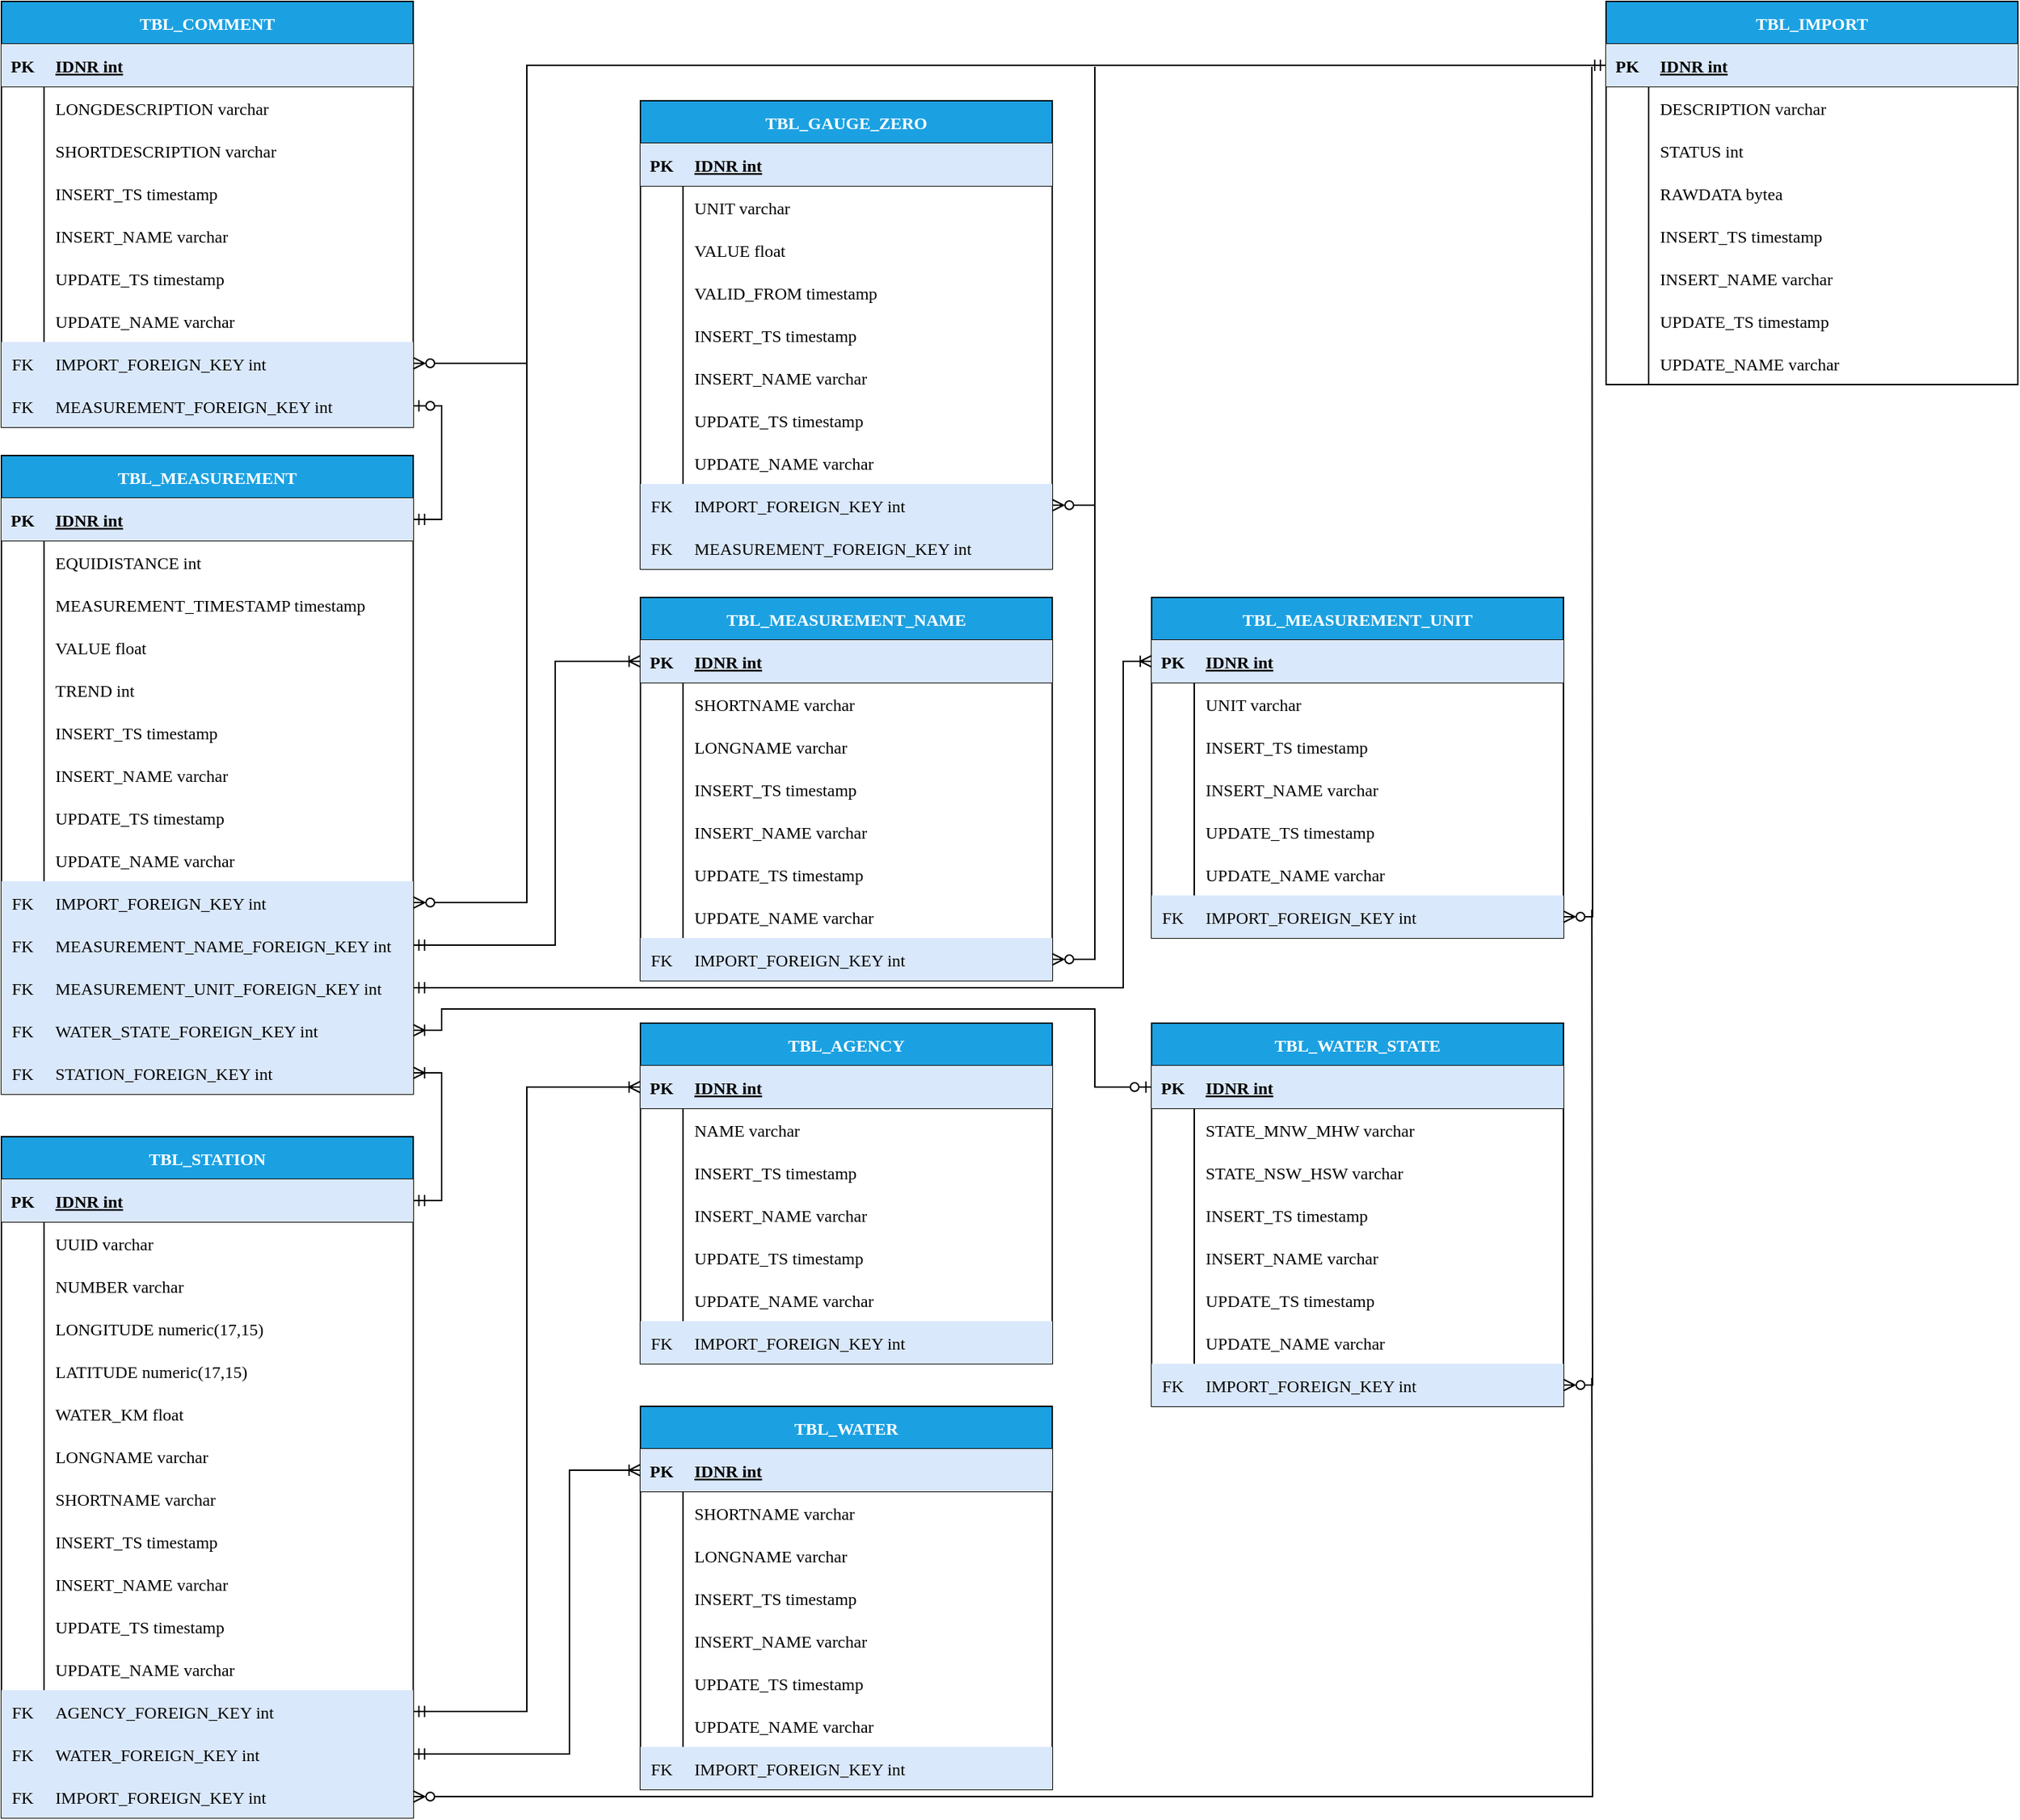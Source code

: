 <mxfile version="20.2.5" type="device"><diagram id="R2lEEEUBdFMjLlhIrx00" name="Page-1"><mxGraphModel dx="2578" dy="1390" grid="1" gridSize="10" guides="1" tooltips="1" connect="1" arrows="1" fold="1" page="1" pageScale="1" pageWidth="850" pageHeight="1100" math="0" shadow="0" extFonts="Permanent Marker^https://fonts.googleapis.com/css?family=Permanent+Marker"><root><mxCell id="0"/><mxCell id="1" parent="0"/><mxCell id="C-vyLk0tnHw3VtMMgP7b-23" value="TBL_MEASUREMENT" style="shape=table;startSize=30;container=1;collapsible=1;childLayout=tableLayout;fixedRows=1;rowLines=0;fontStyle=1;align=center;resizeLast=1;labelBackgroundColor=none;swimlaneFillColor=none;fillColor=#1ba1e2;fontColor=#ffffff;strokeColor=#000000;perimeterSpacing=0;fontFamily=Times New Roman;fontSize=12;" parent="1" vertex="1"><mxGeometry x="20" y="340" width="290" height="450" as="geometry"/></mxCell><mxCell id="C-vyLk0tnHw3VtMMgP7b-24" value="" style="shape=partialRectangle;collapsible=0;dropTarget=0;pointerEvents=0;fillColor=none;points=[[0,0.5],[1,0.5]];portConstraint=eastwest;top=0;left=0;right=0;bottom=1;strokeColor=#000000;strokeWidth=1;fontFamily=Times New Roman;fontSize=12;" parent="C-vyLk0tnHw3VtMMgP7b-23" vertex="1"><mxGeometry y="30" width="290" height="30" as="geometry"/></mxCell><mxCell id="C-vyLk0tnHw3VtMMgP7b-25" value="PK" style="shape=partialRectangle;overflow=hidden;connectable=0;fillColor=#dae8fc;top=0;left=0;bottom=0;right=0;fontStyle=1;strokeColor=#6c8ebf;fontFamily=Times New Roman;fontSize=12;" parent="C-vyLk0tnHw3VtMMgP7b-24" vertex="1"><mxGeometry width="30" height="30" as="geometry"><mxRectangle width="30" height="30" as="alternateBounds"/></mxGeometry></mxCell><mxCell id="C-vyLk0tnHw3VtMMgP7b-26" value="IDNR int" style="shape=partialRectangle;overflow=hidden;connectable=0;fillColor=#dae8fc;top=0;left=0;bottom=0;right=0;align=left;spacingLeft=6;fontStyle=5;strokeColor=#6c8ebf;fontFamily=Times New Roman;fontSize=12;" parent="C-vyLk0tnHw3VtMMgP7b-24" vertex="1"><mxGeometry x="30" width="260" height="30" as="geometry"><mxRectangle width="260" height="30" as="alternateBounds"/></mxGeometry></mxCell><mxCell id="C-vyLk0tnHw3VtMMgP7b-27" value="" style="shape=partialRectangle;collapsible=0;dropTarget=0;pointerEvents=0;fillColor=none;points=[[0,0.5],[1,0.5]];portConstraint=eastwest;top=0;left=0;right=0;bottom=0;strokeWidth=1;strokeColor=#000000;fontFamily=Times New Roman;fontSize=12;" parent="C-vyLk0tnHw3VtMMgP7b-23" vertex="1"><mxGeometry y="60" width="290" height="30" as="geometry"/></mxCell><mxCell id="C-vyLk0tnHw3VtMMgP7b-28" value="" style="shape=partialRectangle;overflow=hidden;connectable=0;fillColor=none;top=0;left=0;bottom=0;right=0;fontFamily=Times New Roman;fontSize=12;" parent="C-vyLk0tnHw3VtMMgP7b-27" vertex="1"><mxGeometry width="30" height="30" as="geometry"><mxRectangle width="30" height="30" as="alternateBounds"/></mxGeometry></mxCell><mxCell id="C-vyLk0tnHw3VtMMgP7b-29" value="EQUIDISTANCE int" style="shape=partialRectangle;overflow=hidden;connectable=0;fillColor=none;top=0;left=0;bottom=0;right=0;align=left;spacingLeft=6;fontFamily=Times New Roman;fontSize=12;" parent="C-vyLk0tnHw3VtMMgP7b-27" vertex="1"><mxGeometry x="30" width="260" height="30" as="geometry"><mxRectangle width="260" height="30" as="alternateBounds"/></mxGeometry></mxCell><mxCell id="IVq_7pwHjuAqwroZpMMb-1" value="" style="shape=partialRectangle;collapsible=0;dropTarget=0;pointerEvents=0;fillColor=none;points=[[0,0.5],[1,0.5]];portConstraint=eastwest;top=0;left=0;right=0;bottom=0;strokeWidth=1;strokeColor=#000000;fontFamily=Times New Roman;fontSize=12;" vertex="1" parent="C-vyLk0tnHw3VtMMgP7b-23"><mxGeometry y="90" width="290" height="30" as="geometry"/></mxCell><mxCell id="IVq_7pwHjuAqwroZpMMb-2" value="" style="shape=partialRectangle;overflow=hidden;connectable=0;fillColor=none;top=0;left=0;bottom=0;right=0;fontFamily=Times New Roman;fontSize=12;" vertex="1" parent="IVq_7pwHjuAqwroZpMMb-1"><mxGeometry width="30" height="30" as="geometry"><mxRectangle width="30" height="30" as="alternateBounds"/></mxGeometry></mxCell><mxCell id="IVq_7pwHjuAqwroZpMMb-3" value="MEASUREMENT_TIMESTAMP timestamp" style="shape=partialRectangle;overflow=hidden;connectable=0;fillColor=none;top=0;left=0;bottom=0;right=0;align=left;spacingLeft=6;fontFamily=Times New Roman;fontSize=12;" vertex="1" parent="IVq_7pwHjuAqwroZpMMb-1"><mxGeometry x="30" width="260" height="30" as="geometry"><mxRectangle width="260" height="30" as="alternateBounds"/></mxGeometry></mxCell><mxCell id="IVq_7pwHjuAqwroZpMMb-4" value="" style="shape=partialRectangle;collapsible=0;dropTarget=0;pointerEvents=0;fillColor=none;points=[[0,0.5],[1,0.5]];portConstraint=eastwest;top=0;left=0;right=0;bottom=0;strokeWidth=1;strokeColor=#000000;fontFamily=Times New Roman;fontSize=12;" vertex="1" parent="C-vyLk0tnHw3VtMMgP7b-23"><mxGeometry y="120" width="290" height="30" as="geometry"/></mxCell><mxCell id="IVq_7pwHjuAqwroZpMMb-5" value="" style="shape=partialRectangle;overflow=hidden;connectable=0;fillColor=none;top=0;left=0;bottom=0;right=0;fontFamily=Times New Roman;fontSize=12;" vertex="1" parent="IVq_7pwHjuAqwroZpMMb-4"><mxGeometry width="30" height="30" as="geometry"><mxRectangle width="30" height="30" as="alternateBounds"/></mxGeometry></mxCell><mxCell id="IVq_7pwHjuAqwroZpMMb-6" value="VALUE float" style="shape=partialRectangle;overflow=hidden;connectable=0;fillColor=none;top=0;left=0;bottom=0;right=0;align=left;spacingLeft=6;fontFamily=Times New Roman;fontSize=12;" vertex="1" parent="IVq_7pwHjuAqwroZpMMb-4"><mxGeometry x="30" width="260" height="30" as="geometry"><mxRectangle width="260" height="30" as="alternateBounds"/></mxGeometry></mxCell><mxCell id="IVq_7pwHjuAqwroZpMMb-7" value="" style="shape=partialRectangle;collapsible=0;dropTarget=0;pointerEvents=0;fillColor=none;points=[[0,0.5],[1,0.5]];portConstraint=eastwest;top=0;left=0;right=0;bottom=0;strokeWidth=1;strokeColor=#000000;fontFamily=Times New Roman;fontSize=12;" vertex="1" parent="C-vyLk0tnHw3VtMMgP7b-23"><mxGeometry y="150" width="290" height="30" as="geometry"/></mxCell><mxCell id="IVq_7pwHjuAqwroZpMMb-8" value="" style="shape=partialRectangle;overflow=hidden;connectable=0;fillColor=none;top=0;left=0;bottom=0;right=0;fontFamily=Times New Roman;fontSize=12;" vertex="1" parent="IVq_7pwHjuAqwroZpMMb-7"><mxGeometry width="30" height="30" as="geometry"><mxRectangle width="30" height="30" as="alternateBounds"/></mxGeometry></mxCell><mxCell id="IVq_7pwHjuAqwroZpMMb-9" value="TREND int" style="shape=partialRectangle;overflow=hidden;connectable=0;fillColor=none;top=0;left=0;bottom=0;right=0;align=left;spacingLeft=6;fontFamily=Times New Roman;fontSize=12;" vertex="1" parent="IVq_7pwHjuAqwroZpMMb-7"><mxGeometry x="30" width="260" height="30" as="geometry"><mxRectangle width="260" height="30" as="alternateBounds"/></mxGeometry></mxCell><mxCell id="IVq_7pwHjuAqwroZpMMb-10" value="" style="shape=partialRectangle;collapsible=0;dropTarget=0;pointerEvents=0;fillColor=none;points=[[0,0.5],[1,0.5]];portConstraint=eastwest;top=0;left=0;right=0;bottom=0;strokeWidth=1;strokeColor=#000000;fontFamily=Times New Roman;fontSize=12;" vertex="1" parent="C-vyLk0tnHw3VtMMgP7b-23"><mxGeometry y="180" width="290" height="30" as="geometry"/></mxCell><mxCell id="IVq_7pwHjuAqwroZpMMb-11" value="" style="shape=partialRectangle;overflow=hidden;connectable=0;fillColor=none;top=0;left=0;bottom=0;right=0;fontFamily=Times New Roman;fontSize=12;" vertex="1" parent="IVq_7pwHjuAqwroZpMMb-10"><mxGeometry width="30" height="30" as="geometry"><mxRectangle width="30" height="30" as="alternateBounds"/></mxGeometry></mxCell><mxCell id="IVq_7pwHjuAqwroZpMMb-12" value="INSERT_TS timestamp" style="shape=partialRectangle;overflow=hidden;connectable=0;fillColor=none;top=0;left=0;bottom=0;right=0;align=left;spacingLeft=6;fontFamily=Times New Roman;fontSize=12;" vertex="1" parent="IVq_7pwHjuAqwroZpMMb-10"><mxGeometry x="30" width="260" height="30" as="geometry"><mxRectangle width="260" height="30" as="alternateBounds"/></mxGeometry></mxCell><mxCell id="IVq_7pwHjuAqwroZpMMb-13" value="" style="shape=partialRectangle;collapsible=0;dropTarget=0;pointerEvents=0;fillColor=none;points=[[0,0.5],[1,0.5]];portConstraint=eastwest;top=0;left=0;right=0;bottom=0;strokeWidth=1;strokeColor=#000000;fontFamily=Times New Roman;fontSize=12;" vertex="1" parent="C-vyLk0tnHw3VtMMgP7b-23"><mxGeometry y="210" width="290" height="30" as="geometry"/></mxCell><mxCell id="IVq_7pwHjuAqwroZpMMb-14" value="" style="shape=partialRectangle;overflow=hidden;connectable=0;fillColor=none;top=0;left=0;bottom=0;right=0;fontFamily=Times New Roman;fontSize=12;" vertex="1" parent="IVq_7pwHjuAqwroZpMMb-13"><mxGeometry width="30" height="30" as="geometry"><mxRectangle width="30" height="30" as="alternateBounds"/></mxGeometry></mxCell><mxCell id="IVq_7pwHjuAqwroZpMMb-15" value="INSERT_NAME varchar" style="shape=partialRectangle;overflow=hidden;connectable=0;fillColor=none;top=0;left=0;bottom=0;right=0;align=left;spacingLeft=6;fontFamily=Times New Roman;fontSize=12;" vertex="1" parent="IVq_7pwHjuAqwroZpMMb-13"><mxGeometry x="30" width="260" height="30" as="geometry"><mxRectangle width="260" height="30" as="alternateBounds"/></mxGeometry></mxCell><mxCell id="IVq_7pwHjuAqwroZpMMb-16" value="" style="shape=partialRectangle;collapsible=0;dropTarget=0;pointerEvents=0;fillColor=none;points=[[0,0.5],[1,0.5]];portConstraint=eastwest;top=0;left=0;right=0;bottom=0;strokeWidth=1;strokeColor=#000000;fontFamily=Times New Roman;fontSize=12;" vertex="1" parent="C-vyLk0tnHw3VtMMgP7b-23"><mxGeometry y="240" width="290" height="30" as="geometry"/></mxCell><mxCell id="IVq_7pwHjuAqwroZpMMb-17" value="" style="shape=partialRectangle;overflow=hidden;connectable=0;fillColor=none;top=0;left=0;bottom=0;right=0;fontFamily=Times New Roman;fontSize=12;" vertex="1" parent="IVq_7pwHjuAqwroZpMMb-16"><mxGeometry width="30" height="30" as="geometry"><mxRectangle width="30" height="30" as="alternateBounds"/></mxGeometry></mxCell><mxCell id="IVq_7pwHjuAqwroZpMMb-18" value="UPDATE_TS timestamp" style="shape=partialRectangle;overflow=hidden;connectable=0;fillColor=none;top=0;left=0;bottom=0;right=0;align=left;spacingLeft=6;fontFamily=Times New Roman;fontSize=12;" vertex="1" parent="IVq_7pwHjuAqwroZpMMb-16"><mxGeometry x="30" width="260" height="30" as="geometry"><mxRectangle width="260" height="30" as="alternateBounds"/></mxGeometry></mxCell><mxCell id="IVq_7pwHjuAqwroZpMMb-19" value="" style="shape=partialRectangle;collapsible=0;dropTarget=0;pointerEvents=0;fillColor=none;points=[[0,0.5],[1,0.5]];portConstraint=eastwest;top=0;left=0;right=0;bottom=0;strokeWidth=1;strokeColor=#000000;fontFamily=Times New Roman;fontSize=12;" vertex="1" parent="C-vyLk0tnHw3VtMMgP7b-23"><mxGeometry y="270" width="290" height="30" as="geometry"/></mxCell><mxCell id="IVq_7pwHjuAqwroZpMMb-20" value="" style="shape=partialRectangle;overflow=hidden;connectable=0;fillColor=none;top=0;left=0;bottom=0;right=0;fontFamily=Times New Roman;fontSize=12;" vertex="1" parent="IVq_7pwHjuAqwroZpMMb-19"><mxGeometry width="30" height="30" as="geometry"><mxRectangle width="30" height="30" as="alternateBounds"/></mxGeometry></mxCell><mxCell id="IVq_7pwHjuAqwroZpMMb-21" value="UPDATE_NAME varchar" style="shape=partialRectangle;overflow=hidden;connectable=0;fillColor=none;top=0;left=0;bottom=0;right=0;align=left;spacingLeft=6;fontFamily=Times New Roman;fontSize=12;" vertex="1" parent="IVq_7pwHjuAqwroZpMMb-19"><mxGeometry x="30" width="260" height="30" as="geometry"><mxRectangle width="260" height="30" as="alternateBounds"/></mxGeometry></mxCell><mxCell id="IVq_7pwHjuAqwroZpMMb-22" value="" style="shape=partialRectangle;collapsible=0;dropTarget=0;pointerEvents=0;fillColor=none;points=[[0,0.5],[1,0.5]];portConstraint=eastwest;top=0;left=0;right=0;bottom=0;strokeColor=#000000;strokeWidth=1;fontFamily=Times New Roman;fontSize=12;" vertex="1" parent="C-vyLk0tnHw3VtMMgP7b-23"><mxGeometry y="300" width="290" height="30" as="geometry"/></mxCell><mxCell id="IVq_7pwHjuAqwroZpMMb-23" value="FK" style="shape=partialRectangle;overflow=hidden;connectable=0;fillColor=#dae8fc;top=0;left=0;bottom=0;right=0;strokeColor=#6c8ebf;fontFamily=Times New Roman;fontSize=12;" vertex="1" parent="IVq_7pwHjuAqwroZpMMb-22"><mxGeometry width="30" height="30" as="geometry"><mxRectangle width="30" height="30" as="alternateBounds"/></mxGeometry></mxCell><mxCell id="IVq_7pwHjuAqwroZpMMb-24" value="IMPORT_FOREIGN_KEY int" style="shape=partialRectangle;overflow=hidden;connectable=0;fillColor=#dae8fc;top=0;left=0;bottom=0;right=0;align=left;spacingLeft=6;strokeColor=#6c8ebf;fontFamily=Times New Roman;fontSize=12;" vertex="1" parent="IVq_7pwHjuAqwroZpMMb-22"><mxGeometry x="30" width="260" height="30" as="geometry"><mxRectangle width="260" height="30" as="alternateBounds"/></mxGeometry></mxCell><mxCell id="IVq_7pwHjuAqwroZpMMb-34" value="" style="shape=partialRectangle;collapsible=0;dropTarget=0;pointerEvents=0;fillColor=none;points=[[0,0.5],[1,0.5]];portConstraint=eastwest;top=0;left=0;right=0;bottom=0;strokeColor=#000000;strokeWidth=1;fontFamily=Times New Roman;fontSize=12;" vertex="1" parent="C-vyLk0tnHw3VtMMgP7b-23"><mxGeometry y="330" width="290" height="30" as="geometry"/></mxCell><mxCell id="IVq_7pwHjuAqwroZpMMb-35" value="FK" style="shape=partialRectangle;overflow=hidden;connectable=0;fillColor=#dae8fc;top=0;left=0;bottom=0;right=0;strokeColor=#6c8ebf;fontFamily=Times New Roman;fontSize=12;" vertex="1" parent="IVq_7pwHjuAqwroZpMMb-34"><mxGeometry width="30" height="30" as="geometry"><mxRectangle width="30" height="30" as="alternateBounds"/></mxGeometry></mxCell><mxCell id="IVq_7pwHjuAqwroZpMMb-36" value="MEASUREMENT_NAME_FOREIGN_KEY int" style="shape=partialRectangle;overflow=hidden;connectable=0;fillColor=#dae8fc;top=0;left=0;bottom=0;right=0;align=left;spacingLeft=6;strokeColor=#6c8ebf;fontFamily=Times New Roman;fontSize=12;" vertex="1" parent="IVq_7pwHjuAqwroZpMMb-34"><mxGeometry x="30" width="260" height="30" as="geometry"><mxRectangle width="260" height="30" as="alternateBounds"/></mxGeometry></mxCell><mxCell id="IVq_7pwHjuAqwroZpMMb-25" value="" style="shape=partialRectangle;collapsible=0;dropTarget=0;pointerEvents=0;fillColor=none;points=[[0,0.5],[1,0.5]];portConstraint=eastwest;top=0;left=0;right=0;bottom=0;strokeColor=#000000;strokeWidth=1;fontFamily=Times New Roman;fontSize=12;" vertex="1" parent="C-vyLk0tnHw3VtMMgP7b-23"><mxGeometry y="360" width="290" height="30" as="geometry"/></mxCell><mxCell id="IVq_7pwHjuAqwroZpMMb-26" value="FK" style="shape=partialRectangle;overflow=hidden;connectable=0;fillColor=#dae8fc;top=0;left=0;bottom=0;right=0;strokeColor=#6c8ebf;fontFamily=Times New Roman;fontSize=12;" vertex="1" parent="IVq_7pwHjuAqwroZpMMb-25"><mxGeometry width="30" height="30" as="geometry"><mxRectangle width="30" height="30" as="alternateBounds"/></mxGeometry></mxCell><mxCell id="IVq_7pwHjuAqwroZpMMb-27" value="MEASUREMENT_UNIT_FOREIGN_KEY int" style="shape=partialRectangle;overflow=hidden;connectable=0;fillColor=#dae8fc;top=0;left=0;bottom=0;right=0;align=left;spacingLeft=6;strokeColor=#6c8ebf;fontFamily=Times New Roman;fontSize=12;" vertex="1" parent="IVq_7pwHjuAqwroZpMMb-25"><mxGeometry x="30" width="260" height="30" as="geometry"><mxRectangle width="260" height="30" as="alternateBounds"/></mxGeometry></mxCell><mxCell id="IVq_7pwHjuAqwroZpMMb-31" value="" style="shape=partialRectangle;collapsible=0;dropTarget=0;pointerEvents=0;fillColor=none;points=[[0,0.5],[1,0.5]];portConstraint=eastwest;top=0;left=0;right=0;bottom=0;strokeColor=#000000;strokeWidth=1;fontFamily=Times New Roman;fontSize=12;" vertex="1" parent="C-vyLk0tnHw3VtMMgP7b-23"><mxGeometry y="390" width="290" height="30" as="geometry"/></mxCell><mxCell id="IVq_7pwHjuAqwroZpMMb-32" value="FK" style="shape=partialRectangle;overflow=hidden;connectable=0;fillColor=#dae8fc;top=0;left=0;bottom=0;right=0;strokeColor=#6c8ebf;fontFamily=Times New Roman;fontSize=12;" vertex="1" parent="IVq_7pwHjuAqwroZpMMb-31"><mxGeometry width="30" height="30" as="geometry"><mxRectangle width="30" height="30" as="alternateBounds"/></mxGeometry></mxCell><mxCell id="IVq_7pwHjuAqwroZpMMb-33" value="WATER_STATE_FOREIGN_KEY int" style="shape=partialRectangle;overflow=hidden;connectable=0;fillColor=#dae8fc;top=0;left=0;bottom=0;right=0;align=left;spacingLeft=6;strokeColor=#6c8ebf;fontFamily=Times New Roman;fontSize=12;" vertex="1" parent="IVq_7pwHjuAqwroZpMMb-31"><mxGeometry x="30" width="260" height="30" as="geometry"><mxRectangle width="260" height="30" as="alternateBounds"/></mxGeometry></mxCell><mxCell id="IVq_7pwHjuAqwroZpMMb-28" value="" style="shape=partialRectangle;collapsible=0;dropTarget=0;pointerEvents=0;fillColor=none;points=[[0,0.5],[1,0.5]];portConstraint=eastwest;top=0;left=0;right=0;bottom=0;strokeColor=#000000;strokeWidth=1;fontFamily=Times New Roman;fontSize=12;" vertex="1" parent="C-vyLk0tnHw3VtMMgP7b-23"><mxGeometry y="420" width="290" height="30" as="geometry"/></mxCell><mxCell id="IVq_7pwHjuAqwroZpMMb-29" value="FK" style="shape=partialRectangle;overflow=hidden;connectable=0;fillColor=#dae8fc;top=0;left=0;bottom=0;right=0;strokeColor=#6c8ebf;fontFamily=Times New Roman;fontSize=12;" vertex="1" parent="IVq_7pwHjuAqwroZpMMb-28"><mxGeometry width="30" height="30" as="geometry"><mxRectangle width="30" height="30" as="alternateBounds"/></mxGeometry></mxCell><mxCell id="IVq_7pwHjuAqwroZpMMb-30" value="STATION_FOREIGN_KEY int" style="shape=partialRectangle;overflow=hidden;connectable=0;fillColor=#dae8fc;top=0;left=0;bottom=0;right=0;align=left;spacingLeft=6;strokeColor=#6c8ebf;fontFamily=Times New Roman;fontSize=12;" vertex="1" parent="IVq_7pwHjuAqwroZpMMb-28"><mxGeometry x="30" width="260" height="30" as="geometry"><mxRectangle width="260" height="30" as="alternateBounds"/></mxGeometry></mxCell><mxCell id="IVq_7pwHjuAqwroZpMMb-79" value="TBL_IMPORT" style="shape=table;startSize=30;container=1;collapsible=1;childLayout=tableLayout;fixedRows=1;rowLines=0;fontStyle=1;align=center;resizeLast=1;labelBackgroundColor=none;swimlaneFillColor=none;fillColor=#1ba1e2;fontColor=#ffffff;strokeColor=#000000;perimeterSpacing=0;fontFamily=Times New Roman;fontSize=12;" vertex="1" parent="1"><mxGeometry x="1150" y="20" width="290" height="270" as="geometry"/></mxCell><mxCell id="IVq_7pwHjuAqwroZpMMb-80" value="" style="shape=partialRectangle;collapsible=0;dropTarget=0;pointerEvents=0;fillColor=none;points=[[0,0.5],[1,0.5]];portConstraint=eastwest;top=0;left=0;right=0;bottom=1;strokeColor=#000000;strokeWidth=1;fontFamily=Times New Roman;fontSize=12;" vertex="1" parent="IVq_7pwHjuAqwroZpMMb-79"><mxGeometry y="30" width="290" height="30" as="geometry"/></mxCell><mxCell id="IVq_7pwHjuAqwroZpMMb-81" value="PK" style="shape=partialRectangle;overflow=hidden;connectable=0;fillColor=#dae8fc;top=0;left=0;bottom=0;right=0;fontStyle=1;strokeColor=#6c8ebf;fontFamily=Times New Roman;fontSize=12;" vertex="1" parent="IVq_7pwHjuAqwroZpMMb-80"><mxGeometry width="30" height="30" as="geometry"><mxRectangle width="30" height="30" as="alternateBounds"/></mxGeometry></mxCell><mxCell id="IVq_7pwHjuAqwroZpMMb-82" value="IDNR int" style="shape=partialRectangle;overflow=hidden;connectable=0;fillColor=#dae8fc;top=0;left=0;bottom=0;right=0;align=left;spacingLeft=6;fontStyle=5;strokeColor=#6c8ebf;fontFamily=Times New Roman;fontSize=12;" vertex="1" parent="IVq_7pwHjuAqwroZpMMb-80"><mxGeometry x="30" width="260" height="30" as="geometry"><mxRectangle width="260" height="30" as="alternateBounds"/></mxGeometry></mxCell><mxCell id="IVq_7pwHjuAqwroZpMMb-83" value="" style="shape=partialRectangle;collapsible=0;dropTarget=0;pointerEvents=0;fillColor=none;points=[[0,0.5],[1,0.5]];portConstraint=eastwest;top=0;left=0;right=0;bottom=0;strokeWidth=1;strokeColor=#000000;fontFamily=Times New Roman;fontSize=12;" vertex="1" parent="IVq_7pwHjuAqwroZpMMb-79"><mxGeometry y="60" width="290" height="30" as="geometry"/></mxCell><mxCell id="IVq_7pwHjuAqwroZpMMb-84" value="" style="shape=partialRectangle;overflow=hidden;connectable=0;fillColor=none;top=0;left=0;bottom=0;right=0;fontFamily=Times New Roman;fontSize=12;" vertex="1" parent="IVq_7pwHjuAqwroZpMMb-83"><mxGeometry width="30" height="30" as="geometry"><mxRectangle width="30" height="30" as="alternateBounds"/></mxGeometry></mxCell><mxCell id="IVq_7pwHjuAqwroZpMMb-85" value="DESCRIPTION varchar" style="shape=partialRectangle;overflow=hidden;connectable=0;fillColor=none;top=0;left=0;bottom=0;right=0;align=left;spacingLeft=6;fontFamily=Times New Roman;fontSize=12;" vertex="1" parent="IVq_7pwHjuAqwroZpMMb-83"><mxGeometry x="30" width="260" height="30" as="geometry"><mxRectangle width="260" height="30" as="alternateBounds"/></mxGeometry></mxCell><mxCell id="IVq_7pwHjuAqwroZpMMb-86" value="" style="shape=partialRectangle;collapsible=0;dropTarget=0;pointerEvents=0;fillColor=none;points=[[0,0.5],[1,0.5]];portConstraint=eastwest;top=0;left=0;right=0;bottom=0;strokeWidth=1;strokeColor=#000000;fontFamily=Times New Roman;fontSize=12;" vertex="1" parent="IVq_7pwHjuAqwroZpMMb-79"><mxGeometry y="90" width="290" height="30" as="geometry"/></mxCell><mxCell id="IVq_7pwHjuAqwroZpMMb-87" value="" style="shape=partialRectangle;overflow=hidden;connectable=0;fillColor=none;top=0;left=0;bottom=0;right=0;fontFamily=Times New Roman;fontSize=12;" vertex="1" parent="IVq_7pwHjuAqwroZpMMb-86"><mxGeometry width="30" height="30" as="geometry"><mxRectangle width="30" height="30" as="alternateBounds"/></mxGeometry></mxCell><mxCell id="IVq_7pwHjuAqwroZpMMb-88" value="STATUS int" style="shape=partialRectangle;overflow=hidden;connectable=0;fillColor=none;top=0;left=0;bottom=0;right=0;align=left;spacingLeft=6;fontFamily=Times New Roman;fontSize=12;" vertex="1" parent="IVq_7pwHjuAqwroZpMMb-86"><mxGeometry x="30" width="260" height="30" as="geometry"><mxRectangle width="260" height="30" as="alternateBounds"/></mxGeometry></mxCell><mxCell id="IVq_7pwHjuAqwroZpMMb-89" value="" style="shape=partialRectangle;collapsible=0;dropTarget=0;pointerEvents=0;fillColor=none;points=[[0,0.5],[1,0.5]];portConstraint=eastwest;top=0;left=0;right=0;bottom=0;strokeWidth=1;strokeColor=#000000;fontFamily=Times New Roman;fontSize=12;" vertex="1" parent="IVq_7pwHjuAqwroZpMMb-79"><mxGeometry y="120" width="290" height="30" as="geometry"/></mxCell><mxCell id="IVq_7pwHjuAqwroZpMMb-90" value="" style="shape=partialRectangle;overflow=hidden;connectable=0;fillColor=none;top=0;left=0;bottom=0;right=0;fontFamily=Times New Roman;fontSize=12;" vertex="1" parent="IVq_7pwHjuAqwroZpMMb-89"><mxGeometry width="30" height="30" as="geometry"><mxRectangle width="30" height="30" as="alternateBounds"/></mxGeometry></mxCell><mxCell id="IVq_7pwHjuAqwroZpMMb-91" value="RAWDATA bytea" style="shape=partialRectangle;overflow=hidden;connectable=0;fillColor=none;top=0;left=0;bottom=0;right=0;align=left;spacingLeft=6;fontFamily=Times New Roman;fontSize=12;" vertex="1" parent="IVq_7pwHjuAqwroZpMMb-89"><mxGeometry x="30" width="260" height="30" as="geometry"><mxRectangle width="260" height="30" as="alternateBounds"/></mxGeometry></mxCell><mxCell id="IVq_7pwHjuAqwroZpMMb-95" value="" style="shape=partialRectangle;collapsible=0;dropTarget=0;pointerEvents=0;fillColor=none;points=[[0,0.5],[1,0.5]];portConstraint=eastwest;top=0;left=0;right=0;bottom=0;strokeWidth=1;strokeColor=#000000;fontFamily=Times New Roman;fontSize=12;" vertex="1" parent="IVq_7pwHjuAqwroZpMMb-79"><mxGeometry y="150" width="290" height="30" as="geometry"/></mxCell><mxCell id="IVq_7pwHjuAqwroZpMMb-96" value="" style="shape=partialRectangle;overflow=hidden;connectable=0;fillColor=none;top=0;left=0;bottom=0;right=0;fontFamily=Times New Roman;fontSize=12;" vertex="1" parent="IVq_7pwHjuAqwroZpMMb-95"><mxGeometry width="30" height="30" as="geometry"><mxRectangle width="30" height="30" as="alternateBounds"/></mxGeometry></mxCell><mxCell id="IVq_7pwHjuAqwroZpMMb-97" value="INSERT_TS timestamp" style="shape=partialRectangle;overflow=hidden;connectable=0;fillColor=none;top=0;left=0;bottom=0;right=0;align=left;spacingLeft=6;fontFamily=Times New Roman;fontSize=12;" vertex="1" parent="IVq_7pwHjuAqwroZpMMb-95"><mxGeometry x="30" width="260" height="30" as="geometry"><mxRectangle width="260" height="30" as="alternateBounds"/></mxGeometry></mxCell><mxCell id="IVq_7pwHjuAqwroZpMMb-98" value="" style="shape=partialRectangle;collapsible=0;dropTarget=0;pointerEvents=0;fillColor=none;points=[[0,0.5],[1,0.5]];portConstraint=eastwest;top=0;left=0;right=0;bottom=0;strokeWidth=1;strokeColor=#000000;fontFamily=Times New Roman;fontSize=12;" vertex="1" parent="IVq_7pwHjuAqwroZpMMb-79"><mxGeometry y="180" width="290" height="30" as="geometry"/></mxCell><mxCell id="IVq_7pwHjuAqwroZpMMb-99" value="" style="shape=partialRectangle;overflow=hidden;connectable=0;fillColor=none;top=0;left=0;bottom=0;right=0;fontFamily=Times New Roman;fontSize=12;" vertex="1" parent="IVq_7pwHjuAqwroZpMMb-98"><mxGeometry width="30" height="30" as="geometry"><mxRectangle width="30" height="30" as="alternateBounds"/></mxGeometry></mxCell><mxCell id="IVq_7pwHjuAqwroZpMMb-100" value="INSERT_NAME varchar" style="shape=partialRectangle;overflow=hidden;connectable=0;fillColor=none;top=0;left=0;bottom=0;right=0;align=left;spacingLeft=6;fontFamily=Times New Roman;fontSize=12;" vertex="1" parent="IVq_7pwHjuAqwroZpMMb-98"><mxGeometry x="30" width="260" height="30" as="geometry"><mxRectangle width="260" height="30" as="alternateBounds"/></mxGeometry></mxCell><mxCell id="IVq_7pwHjuAqwroZpMMb-101" value="" style="shape=partialRectangle;collapsible=0;dropTarget=0;pointerEvents=0;fillColor=none;points=[[0,0.5],[1,0.5]];portConstraint=eastwest;top=0;left=0;right=0;bottom=0;strokeWidth=1;strokeColor=#000000;fontFamily=Times New Roman;fontSize=12;" vertex="1" parent="IVq_7pwHjuAqwroZpMMb-79"><mxGeometry y="210" width="290" height="30" as="geometry"/></mxCell><mxCell id="IVq_7pwHjuAqwroZpMMb-102" value="" style="shape=partialRectangle;overflow=hidden;connectable=0;fillColor=none;top=0;left=0;bottom=0;right=0;fontFamily=Times New Roman;fontSize=12;" vertex="1" parent="IVq_7pwHjuAqwroZpMMb-101"><mxGeometry width="30" height="30" as="geometry"><mxRectangle width="30" height="30" as="alternateBounds"/></mxGeometry></mxCell><mxCell id="IVq_7pwHjuAqwroZpMMb-103" value="UPDATE_TS timestamp" style="shape=partialRectangle;overflow=hidden;connectable=0;fillColor=none;top=0;left=0;bottom=0;right=0;align=left;spacingLeft=6;fontFamily=Times New Roman;fontSize=12;" vertex="1" parent="IVq_7pwHjuAqwroZpMMb-101"><mxGeometry x="30" width="260" height="30" as="geometry"><mxRectangle width="260" height="30" as="alternateBounds"/></mxGeometry></mxCell><mxCell id="IVq_7pwHjuAqwroZpMMb-104" value="" style="shape=partialRectangle;collapsible=0;dropTarget=0;pointerEvents=0;fillColor=none;points=[[0,0.5],[1,0.5]];portConstraint=eastwest;top=0;left=0;right=0;bottom=0;strokeWidth=1;strokeColor=#000000;fontFamily=Times New Roman;fontSize=12;" vertex="1" parent="IVq_7pwHjuAqwroZpMMb-79"><mxGeometry y="240" width="290" height="30" as="geometry"/></mxCell><mxCell id="IVq_7pwHjuAqwroZpMMb-105" value="" style="shape=partialRectangle;overflow=hidden;connectable=0;fillColor=none;top=0;left=0;bottom=0;right=0;fontFamily=Times New Roman;fontSize=12;" vertex="1" parent="IVq_7pwHjuAqwroZpMMb-104"><mxGeometry width="30" height="30" as="geometry"><mxRectangle width="30" height="30" as="alternateBounds"/></mxGeometry></mxCell><mxCell id="IVq_7pwHjuAqwroZpMMb-106" value="UPDATE_NAME varchar" style="shape=partialRectangle;overflow=hidden;connectable=0;fillColor=none;top=0;left=0;bottom=0;right=0;align=left;spacingLeft=6;fontFamily=Times New Roman;fontSize=12;" vertex="1" parent="IVq_7pwHjuAqwroZpMMb-104"><mxGeometry x="30" width="260" height="30" as="geometry"><mxRectangle width="260" height="30" as="alternateBounds"/></mxGeometry></mxCell><mxCell id="IVq_7pwHjuAqwroZpMMb-122" value="TBL_GAUGE_ZERO" style="shape=table;startSize=30;container=1;collapsible=1;childLayout=tableLayout;fixedRows=1;rowLines=0;fontStyle=1;align=center;resizeLast=1;labelBackgroundColor=none;swimlaneFillColor=none;fillColor=#1ba1e2;fontColor=#ffffff;strokeColor=#000000;perimeterSpacing=0;fontFamily=Times New Roman;fontSize=12;" vertex="1" parent="1"><mxGeometry x="470" y="90" width="290" height="330" as="geometry"/></mxCell><mxCell id="IVq_7pwHjuAqwroZpMMb-123" value="" style="shape=partialRectangle;collapsible=0;dropTarget=0;pointerEvents=0;fillColor=none;points=[[0,0.5],[1,0.5]];portConstraint=eastwest;top=0;left=0;right=0;bottom=1;strokeColor=#000000;strokeWidth=1;fontFamily=Times New Roman;fontSize=12;" vertex="1" parent="IVq_7pwHjuAqwroZpMMb-122"><mxGeometry y="30" width="290" height="30" as="geometry"/></mxCell><mxCell id="IVq_7pwHjuAqwroZpMMb-124" value="PK" style="shape=partialRectangle;overflow=hidden;connectable=0;fillColor=#dae8fc;top=0;left=0;bottom=0;right=0;fontStyle=1;strokeColor=#6c8ebf;fontFamily=Times New Roman;fontSize=12;" vertex="1" parent="IVq_7pwHjuAqwroZpMMb-123"><mxGeometry width="30" height="30" as="geometry"><mxRectangle width="30" height="30" as="alternateBounds"/></mxGeometry></mxCell><mxCell id="IVq_7pwHjuAqwroZpMMb-125" value="IDNR int" style="shape=partialRectangle;overflow=hidden;connectable=0;fillColor=#dae8fc;top=0;left=0;bottom=0;right=0;align=left;spacingLeft=6;fontStyle=5;strokeColor=#6c8ebf;fontFamily=Times New Roman;fontSize=12;" vertex="1" parent="IVq_7pwHjuAqwroZpMMb-123"><mxGeometry x="30" width="260" height="30" as="geometry"><mxRectangle width="260" height="30" as="alternateBounds"/></mxGeometry></mxCell><mxCell id="IVq_7pwHjuAqwroZpMMb-126" value="" style="shape=partialRectangle;collapsible=0;dropTarget=0;pointerEvents=0;fillColor=none;points=[[0,0.5],[1,0.5]];portConstraint=eastwest;top=0;left=0;right=0;bottom=0;strokeWidth=1;strokeColor=#000000;fontFamily=Times New Roman;fontSize=12;" vertex="1" parent="IVq_7pwHjuAqwroZpMMb-122"><mxGeometry y="60" width="290" height="30" as="geometry"/></mxCell><mxCell id="IVq_7pwHjuAqwroZpMMb-127" value="" style="shape=partialRectangle;overflow=hidden;connectable=0;fillColor=none;top=0;left=0;bottom=0;right=0;fontFamily=Times New Roman;fontSize=12;" vertex="1" parent="IVq_7pwHjuAqwroZpMMb-126"><mxGeometry width="30" height="30" as="geometry"><mxRectangle width="30" height="30" as="alternateBounds"/></mxGeometry></mxCell><mxCell id="IVq_7pwHjuAqwroZpMMb-128" value="UNIT varchar" style="shape=partialRectangle;overflow=hidden;connectable=0;fillColor=none;top=0;left=0;bottom=0;right=0;align=left;spacingLeft=6;fontFamily=Times New Roman;fontSize=12;" vertex="1" parent="IVq_7pwHjuAqwroZpMMb-126"><mxGeometry x="30" width="260" height="30" as="geometry"><mxRectangle width="260" height="30" as="alternateBounds"/></mxGeometry></mxCell><mxCell id="IVq_7pwHjuAqwroZpMMb-129" value="" style="shape=partialRectangle;collapsible=0;dropTarget=0;pointerEvents=0;fillColor=none;points=[[0,0.5],[1,0.5]];portConstraint=eastwest;top=0;left=0;right=0;bottom=0;strokeWidth=1;strokeColor=#000000;fontFamily=Times New Roman;fontSize=12;" vertex="1" parent="IVq_7pwHjuAqwroZpMMb-122"><mxGeometry y="90" width="290" height="30" as="geometry"/></mxCell><mxCell id="IVq_7pwHjuAqwroZpMMb-130" value="" style="shape=partialRectangle;overflow=hidden;connectable=0;fillColor=none;top=0;left=0;bottom=0;right=0;fontFamily=Times New Roman;fontSize=12;" vertex="1" parent="IVq_7pwHjuAqwroZpMMb-129"><mxGeometry width="30" height="30" as="geometry"><mxRectangle width="30" height="30" as="alternateBounds"/></mxGeometry></mxCell><mxCell id="IVq_7pwHjuAqwroZpMMb-131" value="VALUE float" style="shape=partialRectangle;overflow=hidden;connectable=0;fillColor=none;top=0;left=0;bottom=0;right=0;align=left;spacingLeft=6;fontFamily=Times New Roman;fontSize=12;" vertex="1" parent="IVq_7pwHjuAqwroZpMMb-129"><mxGeometry x="30" width="260" height="30" as="geometry"><mxRectangle width="260" height="30" as="alternateBounds"/></mxGeometry></mxCell><mxCell id="IVq_7pwHjuAqwroZpMMb-132" value="" style="shape=partialRectangle;collapsible=0;dropTarget=0;pointerEvents=0;fillColor=none;points=[[0,0.5],[1,0.5]];portConstraint=eastwest;top=0;left=0;right=0;bottom=0;strokeWidth=1;strokeColor=#000000;fontFamily=Times New Roman;fontSize=12;" vertex="1" parent="IVq_7pwHjuAqwroZpMMb-122"><mxGeometry y="120" width="290" height="30" as="geometry"/></mxCell><mxCell id="IVq_7pwHjuAqwroZpMMb-133" value="" style="shape=partialRectangle;overflow=hidden;connectable=0;fillColor=none;top=0;left=0;bottom=0;right=0;fontFamily=Times New Roman;fontSize=12;" vertex="1" parent="IVq_7pwHjuAqwroZpMMb-132"><mxGeometry width="30" height="30" as="geometry"><mxRectangle width="30" height="30" as="alternateBounds"/></mxGeometry></mxCell><mxCell id="IVq_7pwHjuAqwroZpMMb-134" value="VALID_FROM timestamp" style="shape=partialRectangle;overflow=hidden;connectable=0;fillColor=none;top=0;left=0;bottom=0;right=0;align=left;spacingLeft=6;fontFamily=Times New Roman;fontSize=12;" vertex="1" parent="IVq_7pwHjuAqwroZpMMb-132"><mxGeometry x="30" width="260" height="30" as="geometry"><mxRectangle width="260" height="30" as="alternateBounds"/></mxGeometry></mxCell><mxCell id="IVq_7pwHjuAqwroZpMMb-138" value="" style="shape=partialRectangle;collapsible=0;dropTarget=0;pointerEvents=0;fillColor=none;points=[[0,0.5],[1,0.5]];portConstraint=eastwest;top=0;left=0;right=0;bottom=0;strokeWidth=1;strokeColor=#000000;fontFamily=Times New Roman;fontSize=12;" vertex="1" parent="IVq_7pwHjuAqwroZpMMb-122"><mxGeometry y="150" width="290" height="30" as="geometry"/></mxCell><mxCell id="IVq_7pwHjuAqwroZpMMb-139" value="" style="shape=partialRectangle;overflow=hidden;connectable=0;fillColor=none;top=0;left=0;bottom=0;right=0;fontFamily=Times New Roman;fontSize=12;" vertex="1" parent="IVq_7pwHjuAqwroZpMMb-138"><mxGeometry width="30" height="30" as="geometry"><mxRectangle width="30" height="30" as="alternateBounds"/></mxGeometry></mxCell><mxCell id="IVq_7pwHjuAqwroZpMMb-140" value="INSERT_TS timestamp" style="shape=partialRectangle;overflow=hidden;connectable=0;fillColor=none;top=0;left=0;bottom=0;right=0;align=left;spacingLeft=6;fontFamily=Times New Roman;fontSize=12;" vertex="1" parent="IVq_7pwHjuAqwroZpMMb-138"><mxGeometry x="30" width="260" height="30" as="geometry"><mxRectangle width="260" height="30" as="alternateBounds"/></mxGeometry></mxCell><mxCell id="IVq_7pwHjuAqwroZpMMb-141" value="" style="shape=partialRectangle;collapsible=0;dropTarget=0;pointerEvents=0;fillColor=none;points=[[0,0.5],[1,0.5]];portConstraint=eastwest;top=0;left=0;right=0;bottom=0;strokeWidth=1;strokeColor=#000000;fontFamily=Times New Roman;fontSize=12;" vertex="1" parent="IVq_7pwHjuAqwroZpMMb-122"><mxGeometry y="180" width="290" height="30" as="geometry"/></mxCell><mxCell id="IVq_7pwHjuAqwroZpMMb-142" value="" style="shape=partialRectangle;overflow=hidden;connectable=0;fillColor=none;top=0;left=0;bottom=0;right=0;fontFamily=Times New Roman;fontSize=12;" vertex="1" parent="IVq_7pwHjuAqwroZpMMb-141"><mxGeometry width="30" height="30" as="geometry"><mxRectangle width="30" height="30" as="alternateBounds"/></mxGeometry></mxCell><mxCell id="IVq_7pwHjuAqwroZpMMb-143" value="INSERT_NAME varchar" style="shape=partialRectangle;overflow=hidden;connectable=0;fillColor=none;top=0;left=0;bottom=0;right=0;align=left;spacingLeft=6;fontFamily=Times New Roman;fontSize=12;" vertex="1" parent="IVq_7pwHjuAqwroZpMMb-141"><mxGeometry x="30" width="260" height="30" as="geometry"><mxRectangle width="260" height="30" as="alternateBounds"/></mxGeometry></mxCell><mxCell id="IVq_7pwHjuAqwroZpMMb-144" value="" style="shape=partialRectangle;collapsible=0;dropTarget=0;pointerEvents=0;fillColor=none;points=[[0,0.5],[1,0.5]];portConstraint=eastwest;top=0;left=0;right=0;bottom=0;strokeWidth=1;strokeColor=#000000;fontFamily=Times New Roman;fontSize=12;" vertex="1" parent="IVq_7pwHjuAqwroZpMMb-122"><mxGeometry y="210" width="290" height="30" as="geometry"/></mxCell><mxCell id="IVq_7pwHjuAqwroZpMMb-145" value="" style="shape=partialRectangle;overflow=hidden;connectable=0;fillColor=none;top=0;left=0;bottom=0;right=0;fontFamily=Times New Roman;fontSize=12;" vertex="1" parent="IVq_7pwHjuAqwroZpMMb-144"><mxGeometry width="30" height="30" as="geometry"><mxRectangle width="30" height="30" as="alternateBounds"/></mxGeometry></mxCell><mxCell id="IVq_7pwHjuAqwroZpMMb-146" value="UPDATE_TS timestamp" style="shape=partialRectangle;overflow=hidden;connectable=0;fillColor=none;top=0;left=0;bottom=0;right=0;align=left;spacingLeft=6;fontFamily=Times New Roman;fontSize=12;" vertex="1" parent="IVq_7pwHjuAqwroZpMMb-144"><mxGeometry x="30" width="260" height="30" as="geometry"><mxRectangle width="260" height="30" as="alternateBounds"/></mxGeometry></mxCell><mxCell id="IVq_7pwHjuAqwroZpMMb-147" value="" style="shape=partialRectangle;collapsible=0;dropTarget=0;pointerEvents=0;fillColor=none;points=[[0,0.5],[1,0.5]];portConstraint=eastwest;top=0;left=0;right=0;bottom=0;strokeWidth=1;strokeColor=#000000;fontFamily=Times New Roman;fontSize=12;" vertex="1" parent="IVq_7pwHjuAqwroZpMMb-122"><mxGeometry y="240" width="290" height="30" as="geometry"/></mxCell><mxCell id="IVq_7pwHjuAqwroZpMMb-148" value="" style="shape=partialRectangle;overflow=hidden;connectable=0;fillColor=none;top=0;left=0;bottom=0;right=0;fontFamily=Times New Roman;fontSize=12;" vertex="1" parent="IVq_7pwHjuAqwroZpMMb-147"><mxGeometry width="30" height="30" as="geometry"><mxRectangle width="30" height="30" as="alternateBounds"/></mxGeometry></mxCell><mxCell id="IVq_7pwHjuAqwroZpMMb-149" value="UPDATE_NAME varchar" style="shape=partialRectangle;overflow=hidden;connectable=0;fillColor=none;top=0;left=0;bottom=0;right=0;align=left;spacingLeft=6;fontFamily=Times New Roman;fontSize=12;" vertex="1" parent="IVq_7pwHjuAqwroZpMMb-147"><mxGeometry x="30" width="260" height="30" as="geometry"><mxRectangle width="260" height="30" as="alternateBounds"/></mxGeometry></mxCell><mxCell id="IVq_7pwHjuAqwroZpMMb-150" value="" style="shape=partialRectangle;collapsible=0;dropTarget=0;pointerEvents=0;fillColor=none;points=[[0,0.5],[1,0.5]];portConstraint=eastwest;top=0;left=0;right=0;bottom=0;strokeColor=#000000;strokeWidth=1;fontFamily=Times New Roman;fontSize=12;" vertex="1" parent="IVq_7pwHjuAqwroZpMMb-122"><mxGeometry y="270" width="290" height="30" as="geometry"/></mxCell><mxCell id="IVq_7pwHjuAqwroZpMMb-151" value="FK" style="shape=partialRectangle;overflow=hidden;connectable=0;fillColor=#dae8fc;top=0;left=0;bottom=0;right=0;strokeColor=#6c8ebf;fontFamily=Times New Roman;fontSize=12;" vertex="1" parent="IVq_7pwHjuAqwroZpMMb-150"><mxGeometry width="30" height="30" as="geometry"><mxRectangle width="30" height="30" as="alternateBounds"/></mxGeometry></mxCell><mxCell id="IVq_7pwHjuAqwroZpMMb-152" value="IMPORT_FOREIGN_KEY int" style="shape=partialRectangle;overflow=hidden;connectable=0;fillColor=#dae8fc;top=0;left=0;bottom=0;right=0;align=left;spacingLeft=6;strokeColor=#6c8ebf;fontFamily=Times New Roman;fontSize=12;" vertex="1" parent="IVq_7pwHjuAqwroZpMMb-150"><mxGeometry x="30" width="260" height="30" as="geometry"><mxRectangle width="260" height="30" as="alternateBounds"/></mxGeometry></mxCell><mxCell id="IVq_7pwHjuAqwroZpMMb-159" value="" style="shape=partialRectangle;collapsible=0;dropTarget=0;pointerEvents=0;fillColor=none;points=[[0,0.5],[1,0.5]];portConstraint=eastwest;top=0;left=0;right=0;bottom=0;strokeColor=#000000;strokeWidth=1;fontFamily=Times New Roman;fontSize=12;" vertex="1" parent="IVq_7pwHjuAqwroZpMMb-122"><mxGeometry y="300" width="290" height="30" as="geometry"/></mxCell><mxCell id="IVq_7pwHjuAqwroZpMMb-160" value="FK" style="shape=partialRectangle;overflow=hidden;connectable=0;fillColor=#dae8fc;top=0;left=0;bottom=0;right=0;strokeColor=#6c8ebf;fontFamily=Times New Roman;fontSize=12;" vertex="1" parent="IVq_7pwHjuAqwroZpMMb-159"><mxGeometry width="30" height="30" as="geometry"><mxRectangle width="30" height="30" as="alternateBounds"/></mxGeometry></mxCell><mxCell id="IVq_7pwHjuAqwroZpMMb-161" value="MEASUREMENT_FOREIGN_KEY int" style="shape=partialRectangle;overflow=hidden;connectable=0;fillColor=#dae8fc;top=0;left=0;bottom=0;right=0;align=left;spacingLeft=6;strokeColor=#6c8ebf;fontFamily=Times New Roman;fontSize=12;" vertex="1" parent="IVq_7pwHjuAqwroZpMMb-159"><mxGeometry x="30" width="260" height="30" as="geometry"><mxRectangle width="260" height="30" as="alternateBounds"/></mxGeometry></mxCell><mxCell id="IVq_7pwHjuAqwroZpMMb-165" value="TBL_MEASUREMENT_NAME" style="shape=table;startSize=30;container=1;collapsible=1;childLayout=tableLayout;fixedRows=1;rowLines=0;fontStyle=1;align=center;resizeLast=1;labelBackgroundColor=none;swimlaneFillColor=none;fillColor=#1ba1e2;fontColor=#ffffff;strokeColor=#000000;perimeterSpacing=0;fontFamily=Times New Roman;fontSize=12;" vertex="1" parent="1"><mxGeometry x="470" y="440" width="290" height="270" as="geometry"/></mxCell><mxCell id="IVq_7pwHjuAqwroZpMMb-166" value="" style="shape=partialRectangle;collapsible=0;dropTarget=0;pointerEvents=0;fillColor=none;points=[[0,0.5],[1,0.5]];portConstraint=eastwest;top=0;left=0;right=0;bottom=1;strokeColor=#000000;strokeWidth=1;fontFamily=Times New Roman;fontSize=12;" vertex="1" parent="IVq_7pwHjuAqwroZpMMb-165"><mxGeometry y="30" width="290" height="30" as="geometry"/></mxCell><mxCell id="IVq_7pwHjuAqwroZpMMb-167" value="PK" style="shape=partialRectangle;overflow=hidden;connectable=0;fillColor=#dae8fc;top=0;left=0;bottom=0;right=0;fontStyle=1;strokeColor=#6c8ebf;fontFamily=Times New Roman;fontSize=12;" vertex="1" parent="IVq_7pwHjuAqwroZpMMb-166"><mxGeometry width="30" height="30" as="geometry"><mxRectangle width="30" height="30" as="alternateBounds"/></mxGeometry></mxCell><mxCell id="IVq_7pwHjuAqwroZpMMb-168" value="IDNR int" style="shape=partialRectangle;overflow=hidden;connectable=0;fillColor=#dae8fc;top=0;left=0;bottom=0;right=0;align=left;spacingLeft=6;fontStyle=5;strokeColor=#6c8ebf;fontFamily=Times New Roman;fontSize=12;" vertex="1" parent="IVq_7pwHjuAqwroZpMMb-166"><mxGeometry x="30" width="260" height="30" as="geometry"><mxRectangle width="260" height="30" as="alternateBounds"/></mxGeometry></mxCell><mxCell id="IVq_7pwHjuAqwroZpMMb-169" value="" style="shape=partialRectangle;collapsible=0;dropTarget=0;pointerEvents=0;fillColor=none;points=[[0,0.5],[1,0.5]];portConstraint=eastwest;top=0;left=0;right=0;bottom=0;strokeWidth=1;strokeColor=#000000;fontFamily=Times New Roman;fontSize=12;" vertex="1" parent="IVq_7pwHjuAqwroZpMMb-165"><mxGeometry y="60" width="290" height="30" as="geometry"/></mxCell><mxCell id="IVq_7pwHjuAqwroZpMMb-170" value="" style="shape=partialRectangle;overflow=hidden;connectable=0;fillColor=none;top=0;left=0;bottom=0;right=0;fontFamily=Times New Roman;fontSize=12;" vertex="1" parent="IVq_7pwHjuAqwroZpMMb-169"><mxGeometry width="30" height="30" as="geometry"><mxRectangle width="30" height="30" as="alternateBounds"/></mxGeometry></mxCell><mxCell id="IVq_7pwHjuAqwroZpMMb-171" value="SHORTNAME varchar" style="shape=partialRectangle;overflow=hidden;connectable=0;fillColor=none;top=0;left=0;bottom=0;right=0;align=left;spacingLeft=6;fontFamily=Times New Roman;fontSize=12;" vertex="1" parent="IVq_7pwHjuAqwroZpMMb-169"><mxGeometry x="30" width="260" height="30" as="geometry"><mxRectangle width="260" height="30" as="alternateBounds"/></mxGeometry></mxCell><mxCell id="IVq_7pwHjuAqwroZpMMb-172" value="" style="shape=partialRectangle;collapsible=0;dropTarget=0;pointerEvents=0;fillColor=none;points=[[0,0.5],[1,0.5]];portConstraint=eastwest;top=0;left=0;right=0;bottom=0;strokeWidth=1;strokeColor=#000000;fontFamily=Times New Roman;fontSize=12;" vertex="1" parent="IVq_7pwHjuAqwroZpMMb-165"><mxGeometry y="90" width="290" height="30" as="geometry"/></mxCell><mxCell id="IVq_7pwHjuAqwroZpMMb-173" value="" style="shape=partialRectangle;overflow=hidden;connectable=0;fillColor=none;top=0;left=0;bottom=0;right=0;fontFamily=Times New Roman;fontSize=12;" vertex="1" parent="IVq_7pwHjuAqwroZpMMb-172"><mxGeometry width="30" height="30" as="geometry"><mxRectangle width="30" height="30" as="alternateBounds"/></mxGeometry></mxCell><mxCell id="IVq_7pwHjuAqwroZpMMb-174" value="LONGNAME varchar" style="shape=partialRectangle;overflow=hidden;connectable=0;fillColor=none;top=0;left=0;bottom=0;right=0;align=left;spacingLeft=6;fontFamily=Times New Roman;fontSize=12;" vertex="1" parent="IVq_7pwHjuAqwroZpMMb-172"><mxGeometry x="30" width="260" height="30" as="geometry"><mxRectangle width="260" height="30" as="alternateBounds"/></mxGeometry></mxCell><mxCell id="IVq_7pwHjuAqwroZpMMb-181" value="" style="shape=partialRectangle;collapsible=0;dropTarget=0;pointerEvents=0;fillColor=none;points=[[0,0.5],[1,0.5]];portConstraint=eastwest;top=0;left=0;right=0;bottom=0;strokeWidth=1;strokeColor=#000000;fontFamily=Times New Roman;fontSize=12;" vertex="1" parent="IVq_7pwHjuAqwroZpMMb-165"><mxGeometry y="120" width="290" height="30" as="geometry"/></mxCell><mxCell id="IVq_7pwHjuAqwroZpMMb-182" value="" style="shape=partialRectangle;overflow=hidden;connectable=0;fillColor=none;top=0;left=0;bottom=0;right=0;fontFamily=Times New Roman;fontSize=12;" vertex="1" parent="IVq_7pwHjuAqwroZpMMb-181"><mxGeometry width="30" height="30" as="geometry"><mxRectangle width="30" height="30" as="alternateBounds"/></mxGeometry></mxCell><mxCell id="IVq_7pwHjuAqwroZpMMb-183" value="INSERT_TS timestamp" style="shape=partialRectangle;overflow=hidden;connectable=0;fillColor=none;top=0;left=0;bottom=0;right=0;align=left;spacingLeft=6;fontFamily=Times New Roman;fontSize=12;" vertex="1" parent="IVq_7pwHjuAqwroZpMMb-181"><mxGeometry x="30" width="260" height="30" as="geometry"><mxRectangle width="260" height="30" as="alternateBounds"/></mxGeometry></mxCell><mxCell id="IVq_7pwHjuAqwroZpMMb-184" value="" style="shape=partialRectangle;collapsible=0;dropTarget=0;pointerEvents=0;fillColor=none;points=[[0,0.5],[1,0.5]];portConstraint=eastwest;top=0;left=0;right=0;bottom=0;strokeWidth=1;strokeColor=#000000;fontFamily=Times New Roman;fontSize=12;" vertex="1" parent="IVq_7pwHjuAqwroZpMMb-165"><mxGeometry y="150" width="290" height="30" as="geometry"/></mxCell><mxCell id="IVq_7pwHjuAqwroZpMMb-185" value="" style="shape=partialRectangle;overflow=hidden;connectable=0;fillColor=none;top=0;left=0;bottom=0;right=0;fontFamily=Times New Roman;fontSize=12;" vertex="1" parent="IVq_7pwHjuAqwroZpMMb-184"><mxGeometry width="30" height="30" as="geometry"><mxRectangle width="30" height="30" as="alternateBounds"/></mxGeometry></mxCell><mxCell id="IVq_7pwHjuAqwroZpMMb-186" value="INSERT_NAME varchar" style="shape=partialRectangle;overflow=hidden;connectable=0;fillColor=none;top=0;left=0;bottom=0;right=0;align=left;spacingLeft=6;fontFamily=Times New Roman;fontSize=12;" vertex="1" parent="IVq_7pwHjuAqwroZpMMb-184"><mxGeometry x="30" width="260" height="30" as="geometry"><mxRectangle width="260" height="30" as="alternateBounds"/></mxGeometry></mxCell><mxCell id="IVq_7pwHjuAqwroZpMMb-187" value="" style="shape=partialRectangle;collapsible=0;dropTarget=0;pointerEvents=0;fillColor=none;points=[[0,0.5],[1,0.5]];portConstraint=eastwest;top=0;left=0;right=0;bottom=0;strokeWidth=1;strokeColor=#000000;fontFamily=Times New Roman;fontSize=12;" vertex="1" parent="IVq_7pwHjuAqwroZpMMb-165"><mxGeometry y="180" width="290" height="30" as="geometry"/></mxCell><mxCell id="IVq_7pwHjuAqwroZpMMb-188" value="" style="shape=partialRectangle;overflow=hidden;connectable=0;fillColor=none;top=0;left=0;bottom=0;right=0;fontFamily=Times New Roman;fontSize=12;" vertex="1" parent="IVq_7pwHjuAqwroZpMMb-187"><mxGeometry width="30" height="30" as="geometry"><mxRectangle width="30" height="30" as="alternateBounds"/></mxGeometry></mxCell><mxCell id="IVq_7pwHjuAqwroZpMMb-189" value="UPDATE_TS timestamp" style="shape=partialRectangle;overflow=hidden;connectable=0;fillColor=none;top=0;left=0;bottom=0;right=0;align=left;spacingLeft=6;fontFamily=Times New Roman;fontSize=12;" vertex="1" parent="IVq_7pwHjuAqwroZpMMb-187"><mxGeometry x="30" width="260" height="30" as="geometry"><mxRectangle width="260" height="30" as="alternateBounds"/></mxGeometry></mxCell><mxCell id="IVq_7pwHjuAqwroZpMMb-190" value="" style="shape=partialRectangle;collapsible=0;dropTarget=0;pointerEvents=0;fillColor=none;points=[[0,0.5],[1,0.5]];portConstraint=eastwest;top=0;left=0;right=0;bottom=0;strokeWidth=1;strokeColor=#000000;fontFamily=Times New Roman;fontSize=12;" vertex="1" parent="IVq_7pwHjuAqwroZpMMb-165"><mxGeometry y="210" width="290" height="30" as="geometry"/></mxCell><mxCell id="IVq_7pwHjuAqwroZpMMb-191" value="" style="shape=partialRectangle;overflow=hidden;connectable=0;fillColor=none;top=0;left=0;bottom=0;right=0;fontFamily=Times New Roman;fontSize=12;" vertex="1" parent="IVq_7pwHjuAqwroZpMMb-190"><mxGeometry width="30" height="30" as="geometry"><mxRectangle width="30" height="30" as="alternateBounds"/></mxGeometry></mxCell><mxCell id="IVq_7pwHjuAqwroZpMMb-192" value="UPDATE_NAME varchar" style="shape=partialRectangle;overflow=hidden;connectable=0;fillColor=none;top=0;left=0;bottom=0;right=0;align=left;spacingLeft=6;fontFamily=Times New Roman;fontSize=12;" vertex="1" parent="IVq_7pwHjuAqwroZpMMb-190"><mxGeometry x="30" width="260" height="30" as="geometry"><mxRectangle width="260" height="30" as="alternateBounds"/></mxGeometry></mxCell><mxCell id="IVq_7pwHjuAqwroZpMMb-193" value="" style="shape=partialRectangle;collapsible=0;dropTarget=0;pointerEvents=0;fillColor=none;points=[[0,0.5],[1,0.5]];portConstraint=eastwest;top=0;left=0;right=0;bottom=0;strokeColor=#000000;strokeWidth=1;fontFamily=Times New Roman;fontSize=12;" vertex="1" parent="IVq_7pwHjuAqwroZpMMb-165"><mxGeometry y="240" width="290" height="30" as="geometry"/></mxCell><mxCell id="IVq_7pwHjuAqwroZpMMb-194" value="FK" style="shape=partialRectangle;overflow=hidden;connectable=0;fillColor=#dae8fc;top=0;left=0;bottom=0;right=0;strokeColor=#6c8ebf;fontFamily=Times New Roman;fontSize=12;" vertex="1" parent="IVq_7pwHjuAqwroZpMMb-193"><mxGeometry width="30" height="30" as="geometry"><mxRectangle width="30" height="30" as="alternateBounds"/></mxGeometry></mxCell><mxCell id="IVq_7pwHjuAqwroZpMMb-195" value="IMPORT_FOREIGN_KEY int" style="shape=partialRectangle;overflow=hidden;connectable=0;fillColor=#dae8fc;top=0;left=0;bottom=0;right=0;align=left;spacingLeft=6;strokeColor=#6c8ebf;fontFamily=Times New Roman;fontSize=12;" vertex="1" parent="IVq_7pwHjuAqwroZpMMb-193"><mxGeometry x="30" width="260" height="30" as="geometry"><mxRectangle width="260" height="30" as="alternateBounds"/></mxGeometry></mxCell><mxCell id="IVq_7pwHjuAqwroZpMMb-208" value="TBL_MEASUREMENT_UNIT" style="shape=table;startSize=30;container=1;collapsible=1;childLayout=tableLayout;fixedRows=1;rowLines=0;fontStyle=1;align=center;resizeLast=1;labelBackgroundColor=none;swimlaneFillColor=none;fillColor=#1ba1e2;fontColor=#ffffff;strokeColor=#000000;perimeterSpacing=0;fontFamily=Times New Roman;fontSize=12;" vertex="1" parent="1"><mxGeometry x="830" y="440" width="290" height="240" as="geometry"/></mxCell><mxCell id="IVq_7pwHjuAqwroZpMMb-209" value="" style="shape=partialRectangle;collapsible=0;dropTarget=0;pointerEvents=0;fillColor=none;points=[[0,0.5],[1,0.5]];portConstraint=eastwest;top=0;left=0;right=0;bottom=1;strokeColor=#000000;strokeWidth=1;fontFamily=Times New Roman;fontSize=12;" vertex="1" parent="IVq_7pwHjuAqwroZpMMb-208"><mxGeometry y="30" width="290" height="30" as="geometry"/></mxCell><mxCell id="IVq_7pwHjuAqwroZpMMb-210" value="PK" style="shape=partialRectangle;overflow=hidden;connectable=0;fillColor=#dae8fc;top=0;left=0;bottom=0;right=0;fontStyle=1;strokeColor=#6c8ebf;fontFamily=Times New Roman;fontSize=12;" vertex="1" parent="IVq_7pwHjuAqwroZpMMb-209"><mxGeometry width="30" height="30" as="geometry"><mxRectangle width="30" height="30" as="alternateBounds"/></mxGeometry></mxCell><mxCell id="IVq_7pwHjuAqwroZpMMb-211" value="IDNR int" style="shape=partialRectangle;overflow=hidden;connectable=0;fillColor=#dae8fc;top=0;left=0;bottom=0;right=0;align=left;spacingLeft=6;fontStyle=5;strokeColor=#6c8ebf;fontFamily=Times New Roman;fontSize=12;" vertex="1" parent="IVq_7pwHjuAqwroZpMMb-209"><mxGeometry x="30" width="260" height="30" as="geometry"><mxRectangle width="260" height="30" as="alternateBounds"/></mxGeometry></mxCell><mxCell id="IVq_7pwHjuAqwroZpMMb-212" value="" style="shape=partialRectangle;collapsible=0;dropTarget=0;pointerEvents=0;fillColor=none;points=[[0,0.5],[1,0.5]];portConstraint=eastwest;top=0;left=0;right=0;bottom=0;strokeWidth=1;strokeColor=#000000;fontFamily=Times New Roman;fontSize=12;" vertex="1" parent="IVq_7pwHjuAqwroZpMMb-208"><mxGeometry y="60" width="290" height="30" as="geometry"/></mxCell><mxCell id="IVq_7pwHjuAqwroZpMMb-213" value="" style="shape=partialRectangle;overflow=hidden;connectable=0;fillColor=none;top=0;left=0;bottom=0;right=0;fontFamily=Times New Roman;fontSize=12;" vertex="1" parent="IVq_7pwHjuAqwroZpMMb-212"><mxGeometry width="30" height="30" as="geometry"><mxRectangle width="30" height="30" as="alternateBounds"/></mxGeometry></mxCell><mxCell id="IVq_7pwHjuAqwroZpMMb-214" value="UNIT varchar" style="shape=partialRectangle;overflow=hidden;connectable=0;fillColor=none;top=0;left=0;bottom=0;right=0;align=left;spacingLeft=6;fontFamily=Times New Roman;fontSize=12;" vertex="1" parent="IVq_7pwHjuAqwroZpMMb-212"><mxGeometry x="30" width="260" height="30" as="geometry"><mxRectangle width="260" height="30" as="alternateBounds"/></mxGeometry></mxCell><mxCell id="IVq_7pwHjuAqwroZpMMb-218" value="" style="shape=partialRectangle;collapsible=0;dropTarget=0;pointerEvents=0;fillColor=none;points=[[0,0.5],[1,0.5]];portConstraint=eastwest;top=0;left=0;right=0;bottom=0;strokeWidth=1;strokeColor=#000000;fontFamily=Times New Roman;fontSize=12;" vertex="1" parent="IVq_7pwHjuAqwroZpMMb-208"><mxGeometry y="90" width="290" height="30" as="geometry"/></mxCell><mxCell id="IVq_7pwHjuAqwroZpMMb-219" value="" style="shape=partialRectangle;overflow=hidden;connectable=0;fillColor=none;top=0;left=0;bottom=0;right=0;fontFamily=Times New Roman;fontSize=12;" vertex="1" parent="IVq_7pwHjuAqwroZpMMb-218"><mxGeometry width="30" height="30" as="geometry"><mxRectangle width="30" height="30" as="alternateBounds"/></mxGeometry></mxCell><mxCell id="IVq_7pwHjuAqwroZpMMb-220" value="INSERT_TS timestamp" style="shape=partialRectangle;overflow=hidden;connectable=0;fillColor=none;top=0;left=0;bottom=0;right=0;align=left;spacingLeft=6;fontFamily=Times New Roman;fontSize=12;" vertex="1" parent="IVq_7pwHjuAqwroZpMMb-218"><mxGeometry x="30" width="260" height="30" as="geometry"><mxRectangle width="260" height="30" as="alternateBounds"/></mxGeometry></mxCell><mxCell id="IVq_7pwHjuAqwroZpMMb-221" value="" style="shape=partialRectangle;collapsible=0;dropTarget=0;pointerEvents=0;fillColor=none;points=[[0,0.5],[1,0.5]];portConstraint=eastwest;top=0;left=0;right=0;bottom=0;strokeWidth=1;strokeColor=#000000;fontFamily=Times New Roman;fontSize=12;" vertex="1" parent="IVq_7pwHjuAqwroZpMMb-208"><mxGeometry y="120" width="290" height="30" as="geometry"/></mxCell><mxCell id="IVq_7pwHjuAqwroZpMMb-222" value="" style="shape=partialRectangle;overflow=hidden;connectable=0;fillColor=none;top=0;left=0;bottom=0;right=0;fontFamily=Times New Roman;fontSize=12;" vertex="1" parent="IVq_7pwHjuAqwroZpMMb-221"><mxGeometry width="30" height="30" as="geometry"><mxRectangle width="30" height="30" as="alternateBounds"/></mxGeometry></mxCell><mxCell id="IVq_7pwHjuAqwroZpMMb-223" value="INSERT_NAME varchar" style="shape=partialRectangle;overflow=hidden;connectable=0;fillColor=none;top=0;left=0;bottom=0;right=0;align=left;spacingLeft=6;fontFamily=Times New Roman;fontSize=12;" vertex="1" parent="IVq_7pwHjuAqwroZpMMb-221"><mxGeometry x="30" width="260" height="30" as="geometry"><mxRectangle width="260" height="30" as="alternateBounds"/></mxGeometry></mxCell><mxCell id="IVq_7pwHjuAqwroZpMMb-224" value="" style="shape=partialRectangle;collapsible=0;dropTarget=0;pointerEvents=0;fillColor=none;points=[[0,0.5],[1,0.5]];portConstraint=eastwest;top=0;left=0;right=0;bottom=0;strokeWidth=1;strokeColor=#000000;fontFamily=Times New Roman;fontSize=12;" vertex="1" parent="IVq_7pwHjuAqwroZpMMb-208"><mxGeometry y="150" width="290" height="30" as="geometry"/></mxCell><mxCell id="IVq_7pwHjuAqwroZpMMb-225" value="" style="shape=partialRectangle;overflow=hidden;connectable=0;fillColor=none;top=0;left=0;bottom=0;right=0;fontFamily=Times New Roman;fontSize=12;" vertex="1" parent="IVq_7pwHjuAqwroZpMMb-224"><mxGeometry width="30" height="30" as="geometry"><mxRectangle width="30" height="30" as="alternateBounds"/></mxGeometry></mxCell><mxCell id="IVq_7pwHjuAqwroZpMMb-226" value="UPDATE_TS timestamp" style="shape=partialRectangle;overflow=hidden;connectable=0;fillColor=none;top=0;left=0;bottom=0;right=0;align=left;spacingLeft=6;fontFamily=Times New Roman;fontSize=12;" vertex="1" parent="IVq_7pwHjuAqwroZpMMb-224"><mxGeometry x="30" width="260" height="30" as="geometry"><mxRectangle width="260" height="30" as="alternateBounds"/></mxGeometry></mxCell><mxCell id="IVq_7pwHjuAqwroZpMMb-227" value="" style="shape=partialRectangle;collapsible=0;dropTarget=0;pointerEvents=0;fillColor=none;points=[[0,0.5],[1,0.5]];portConstraint=eastwest;top=0;left=0;right=0;bottom=0;strokeWidth=1;strokeColor=#000000;fontFamily=Times New Roman;fontSize=12;" vertex="1" parent="IVq_7pwHjuAqwroZpMMb-208"><mxGeometry y="180" width="290" height="30" as="geometry"/></mxCell><mxCell id="IVq_7pwHjuAqwroZpMMb-228" value="" style="shape=partialRectangle;overflow=hidden;connectable=0;fillColor=none;top=0;left=0;bottom=0;right=0;fontFamily=Times New Roman;fontSize=12;" vertex="1" parent="IVq_7pwHjuAqwroZpMMb-227"><mxGeometry width="30" height="30" as="geometry"><mxRectangle width="30" height="30" as="alternateBounds"/></mxGeometry></mxCell><mxCell id="IVq_7pwHjuAqwroZpMMb-229" value="UPDATE_NAME varchar" style="shape=partialRectangle;overflow=hidden;connectable=0;fillColor=none;top=0;left=0;bottom=0;right=0;align=left;spacingLeft=6;fontFamily=Times New Roman;fontSize=12;" vertex="1" parent="IVq_7pwHjuAqwroZpMMb-227"><mxGeometry x="30" width="260" height="30" as="geometry"><mxRectangle width="260" height="30" as="alternateBounds"/></mxGeometry></mxCell><mxCell id="IVq_7pwHjuAqwroZpMMb-230" value="" style="shape=partialRectangle;collapsible=0;dropTarget=0;pointerEvents=0;fillColor=none;points=[[0,0.5],[1,0.5]];portConstraint=eastwest;top=0;left=0;right=0;bottom=0;strokeColor=#000000;strokeWidth=1;fontFamily=Times New Roman;fontSize=12;" vertex="1" parent="IVq_7pwHjuAqwroZpMMb-208"><mxGeometry y="210" width="290" height="30" as="geometry"/></mxCell><mxCell id="IVq_7pwHjuAqwroZpMMb-231" value="FK" style="shape=partialRectangle;overflow=hidden;connectable=0;fillColor=#dae8fc;top=0;left=0;bottom=0;right=0;strokeColor=#6c8ebf;fontFamily=Times New Roman;fontSize=12;" vertex="1" parent="IVq_7pwHjuAqwroZpMMb-230"><mxGeometry width="30" height="30" as="geometry"><mxRectangle width="30" height="30" as="alternateBounds"/></mxGeometry></mxCell><mxCell id="IVq_7pwHjuAqwroZpMMb-232" value="IMPORT_FOREIGN_KEY int" style="shape=partialRectangle;overflow=hidden;connectable=0;fillColor=#dae8fc;top=0;left=0;bottom=0;right=0;align=left;spacingLeft=6;strokeColor=#6c8ebf;fontFamily=Times New Roman;fontSize=12;" vertex="1" parent="IVq_7pwHjuAqwroZpMMb-230"><mxGeometry x="30" width="260" height="30" as="geometry"><mxRectangle width="260" height="30" as="alternateBounds"/></mxGeometry></mxCell><mxCell id="IVq_7pwHjuAqwroZpMMb-233" value="TBL_WATER" style="shape=table;startSize=30;container=1;collapsible=1;childLayout=tableLayout;fixedRows=1;rowLines=0;fontStyle=1;align=center;resizeLast=1;labelBackgroundColor=none;swimlaneFillColor=none;fillColor=#1ba1e2;fontColor=#ffffff;strokeColor=#000000;perimeterSpacing=0;fontFamily=Times New Roman;fontSize=12;" vertex="1" parent="1"><mxGeometry x="470" y="1010" width="290" height="270" as="geometry"/></mxCell><mxCell id="IVq_7pwHjuAqwroZpMMb-234" value="" style="shape=partialRectangle;collapsible=0;dropTarget=0;pointerEvents=0;fillColor=none;points=[[0,0.5],[1,0.5]];portConstraint=eastwest;top=0;left=0;right=0;bottom=1;strokeColor=#000000;strokeWidth=1;fontFamily=Times New Roman;fontSize=12;" vertex="1" parent="IVq_7pwHjuAqwroZpMMb-233"><mxGeometry y="30" width="290" height="30" as="geometry"/></mxCell><mxCell id="IVq_7pwHjuAqwroZpMMb-235" value="PK" style="shape=partialRectangle;overflow=hidden;connectable=0;fillColor=#dae8fc;top=0;left=0;bottom=0;right=0;fontStyle=1;strokeColor=#6c8ebf;fontFamily=Times New Roman;fontSize=12;" vertex="1" parent="IVq_7pwHjuAqwroZpMMb-234"><mxGeometry width="30" height="30" as="geometry"><mxRectangle width="30" height="30" as="alternateBounds"/></mxGeometry></mxCell><mxCell id="IVq_7pwHjuAqwroZpMMb-236" value="IDNR int" style="shape=partialRectangle;overflow=hidden;connectable=0;fillColor=#dae8fc;top=0;left=0;bottom=0;right=0;align=left;spacingLeft=6;fontStyle=5;strokeColor=#6c8ebf;fontFamily=Times New Roman;fontSize=12;" vertex="1" parent="IVq_7pwHjuAqwroZpMMb-234"><mxGeometry x="30" width="260" height="30" as="geometry"><mxRectangle width="260" height="30" as="alternateBounds"/></mxGeometry></mxCell><mxCell id="IVq_7pwHjuAqwroZpMMb-237" value="" style="shape=partialRectangle;collapsible=0;dropTarget=0;pointerEvents=0;fillColor=none;points=[[0,0.5],[1,0.5]];portConstraint=eastwest;top=0;left=0;right=0;bottom=0;strokeWidth=1;strokeColor=#000000;fontFamily=Times New Roman;fontSize=12;" vertex="1" parent="IVq_7pwHjuAqwroZpMMb-233"><mxGeometry y="60" width="290" height="30" as="geometry"/></mxCell><mxCell id="IVq_7pwHjuAqwroZpMMb-238" value="" style="shape=partialRectangle;overflow=hidden;connectable=0;fillColor=none;top=0;left=0;bottom=0;right=0;fontFamily=Times New Roman;fontSize=12;" vertex="1" parent="IVq_7pwHjuAqwroZpMMb-237"><mxGeometry width="30" height="30" as="geometry"><mxRectangle width="30" height="30" as="alternateBounds"/></mxGeometry></mxCell><mxCell id="IVq_7pwHjuAqwroZpMMb-239" value="SHORTNAME varchar" style="shape=partialRectangle;overflow=hidden;connectable=0;fillColor=none;top=0;left=0;bottom=0;right=0;align=left;spacingLeft=6;fontFamily=Times New Roman;fontSize=12;" vertex="1" parent="IVq_7pwHjuAqwroZpMMb-237"><mxGeometry x="30" width="260" height="30" as="geometry"><mxRectangle width="260" height="30" as="alternateBounds"/></mxGeometry></mxCell><mxCell id="IVq_7pwHjuAqwroZpMMb-240" value="" style="shape=partialRectangle;collapsible=0;dropTarget=0;pointerEvents=0;fillColor=none;points=[[0,0.5],[1,0.5]];portConstraint=eastwest;top=0;left=0;right=0;bottom=0;strokeWidth=1;strokeColor=#000000;fontFamily=Times New Roman;fontSize=12;" vertex="1" parent="IVq_7pwHjuAqwroZpMMb-233"><mxGeometry y="90" width="290" height="30" as="geometry"/></mxCell><mxCell id="IVq_7pwHjuAqwroZpMMb-241" value="" style="shape=partialRectangle;overflow=hidden;connectable=0;fillColor=none;top=0;left=0;bottom=0;right=0;fontFamily=Times New Roman;fontSize=12;" vertex="1" parent="IVq_7pwHjuAqwroZpMMb-240"><mxGeometry width="30" height="30" as="geometry"><mxRectangle width="30" height="30" as="alternateBounds"/></mxGeometry></mxCell><mxCell id="IVq_7pwHjuAqwroZpMMb-242" value="LONGNAME varchar" style="shape=partialRectangle;overflow=hidden;connectable=0;fillColor=none;top=0;left=0;bottom=0;right=0;align=left;spacingLeft=6;fontFamily=Times New Roman;fontSize=12;" vertex="1" parent="IVq_7pwHjuAqwroZpMMb-240"><mxGeometry x="30" width="260" height="30" as="geometry"><mxRectangle width="260" height="30" as="alternateBounds"/></mxGeometry></mxCell><mxCell id="IVq_7pwHjuAqwroZpMMb-243" value="" style="shape=partialRectangle;collapsible=0;dropTarget=0;pointerEvents=0;fillColor=none;points=[[0,0.5],[1,0.5]];portConstraint=eastwest;top=0;left=0;right=0;bottom=0;strokeWidth=1;strokeColor=#000000;fontFamily=Times New Roman;fontSize=12;" vertex="1" parent="IVq_7pwHjuAqwroZpMMb-233"><mxGeometry y="120" width="290" height="30" as="geometry"/></mxCell><mxCell id="IVq_7pwHjuAqwroZpMMb-244" value="" style="shape=partialRectangle;overflow=hidden;connectable=0;fillColor=none;top=0;left=0;bottom=0;right=0;fontFamily=Times New Roman;fontSize=12;" vertex="1" parent="IVq_7pwHjuAqwroZpMMb-243"><mxGeometry width="30" height="30" as="geometry"><mxRectangle width="30" height="30" as="alternateBounds"/></mxGeometry></mxCell><mxCell id="IVq_7pwHjuAqwroZpMMb-245" value="INSERT_TS timestamp" style="shape=partialRectangle;overflow=hidden;connectable=0;fillColor=none;top=0;left=0;bottom=0;right=0;align=left;spacingLeft=6;fontFamily=Times New Roman;fontSize=12;" vertex="1" parent="IVq_7pwHjuAqwroZpMMb-243"><mxGeometry x="30" width="260" height="30" as="geometry"><mxRectangle width="260" height="30" as="alternateBounds"/></mxGeometry></mxCell><mxCell id="IVq_7pwHjuAqwroZpMMb-246" value="" style="shape=partialRectangle;collapsible=0;dropTarget=0;pointerEvents=0;fillColor=none;points=[[0,0.5],[1,0.5]];portConstraint=eastwest;top=0;left=0;right=0;bottom=0;strokeWidth=1;strokeColor=#000000;fontFamily=Times New Roman;fontSize=12;" vertex="1" parent="IVq_7pwHjuAqwroZpMMb-233"><mxGeometry y="150" width="290" height="30" as="geometry"/></mxCell><mxCell id="IVq_7pwHjuAqwroZpMMb-247" value="" style="shape=partialRectangle;overflow=hidden;connectable=0;fillColor=none;top=0;left=0;bottom=0;right=0;fontFamily=Times New Roman;fontSize=12;" vertex="1" parent="IVq_7pwHjuAqwroZpMMb-246"><mxGeometry width="30" height="30" as="geometry"><mxRectangle width="30" height="30" as="alternateBounds"/></mxGeometry></mxCell><mxCell id="IVq_7pwHjuAqwroZpMMb-248" value="INSERT_NAME varchar" style="shape=partialRectangle;overflow=hidden;connectable=0;fillColor=none;top=0;left=0;bottom=0;right=0;align=left;spacingLeft=6;fontFamily=Times New Roman;fontSize=12;" vertex="1" parent="IVq_7pwHjuAqwroZpMMb-246"><mxGeometry x="30" width="260" height="30" as="geometry"><mxRectangle width="260" height="30" as="alternateBounds"/></mxGeometry></mxCell><mxCell id="IVq_7pwHjuAqwroZpMMb-249" value="" style="shape=partialRectangle;collapsible=0;dropTarget=0;pointerEvents=0;fillColor=none;points=[[0,0.5],[1,0.5]];portConstraint=eastwest;top=0;left=0;right=0;bottom=0;strokeWidth=1;strokeColor=#000000;fontFamily=Times New Roman;fontSize=12;" vertex="1" parent="IVq_7pwHjuAqwroZpMMb-233"><mxGeometry y="180" width="290" height="30" as="geometry"/></mxCell><mxCell id="IVq_7pwHjuAqwroZpMMb-250" value="" style="shape=partialRectangle;overflow=hidden;connectable=0;fillColor=none;top=0;left=0;bottom=0;right=0;fontFamily=Times New Roman;fontSize=12;" vertex="1" parent="IVq_7pwHjuAqwroZpMMb-249"><mxGeometry width="30" height="30" as="geometry"><mxRectangle width="30" height="30" as="alternateBounds"/></mxGeometry></mxCell><mxCell id="IVq_7pwHjuAqwroZpMMb-251" value="UPDATE_TS timestamp" style="shape=partialRectangle;overflow=hidden;connectable=0;fillColor=none;top=0;left=0;bottom=0;right=0;align=left;spacingLeft=6;fontFamily=Times New Roman;fontSize=12;" vertex="1" parent="IVq_7pwHjuAqwroZpMMb-249"><mxGeometry x="30" width="260" height="30" as="geometry"><mxRectangle width="260" height="30" as="alternateBounds"/></mxGeometry></mxCell><mxCell id="IVq_7pwHjuAqwroZpMMb-252" value="" style="shape=partialRectangle;collapsible=0;dropTarget=0;pointerEvents=0;fillColor=none;points=[[0,0.5],[1,0.5]];portConstraint=eastwest;top=0;left=0;right=0;bottom=0;strokeWidth=1;strokeColor=#000000;fontFamily=Times New Roman;fontSize=12;" vertex="1" parent="IVq_7pwHjuAqwroZpMMb-233"><mxGeometry y="210" width="290" height="30" as="geometry"/></mxCell><mxCell id="IVq_7pwHjuAqwroZpMMb-253" value="" style="shape=partialRectangle;overflow=hidden;connectable=0;fillColor=none;top=0;left=0;bottom=0;right=0;fontFamily=Times New Roman;fontSize=12;" vertex="1" parent="IVq_7pwHjuAqwroZpMMb-252"><mxGeometry width="30" height="30" as="geometry"><mxRectangle width="30" height="30" as="alternateBounds"/></mxGeometry></mxCell><mxCell id="IVq_7pwHjuAqwroZpMMb-254" value="UPDATE_NAME varchar" style="shape=partialRectangle;overflow=hidden;connectable=0;fillColor=none;top=0;left=0;bottom=0;right=0;align=left;spacingLeft=6;fontFamily=Times New Roman;fontSize=12;" vertex="1" parent="IVq_7pwHjuAqwroZpMMb-252"><mxGeometry x="30" width="260" height="30" as="geometry"><mxRectangle width="260" height="30" as="alternateBounds"/></mxGeometry></mxCell><mxCell id="IVq_7pwHjuAqwroZpMMb-255" value="" style="shape=partialRectangle;collapsible=0;dropTarget=0;pointerEvents=0;fillColor=none;points=[[0,0.5],[1,0.5]];portConstraint=eastwest;top=0;left=0;right=0;bottom=0;strokeColor=#000000;strokeWidth=1;fontFamily=Times New Roman;fontSize=12;" vertex="1" parent="IVq_7pwHjuAqwroZpMMb-233"><mxGeometry y="240" width="290" height="30" as="geometry"/></mxCell><mxCell id="IVq_7pwHjuAqwroZpMMb-256" value="FK" style="shape=partialRectangle;overflow=hidden;connectable=0;fillColor=#dae8fc;top=0;left=0;bottom=0;right=0;strokeColor=#6c8ebf;fontFamily=Times New Roman;fontSize=12;" vertex="1" parent="IVq_7pwHjuAqwroZpMMb-255"><mxGeometry width="30" height="30" as="geometry"><mxRectangle width="30" height="30" as="alternateBounds"/></mxGeometry></mxCell><mxCell id="IVq_7pwHjuAqwroZpMMb-257" value="IMPORT_FOREIGN_KEY int" style="shape=partialRectangle;overflow=hidden;connectable=0;fillColor=#dae8fc;top=0;left=0;bottom=0;right=0;align=left;spacingLeft=6;strokeColor=#6c8ebf;fontFamily=Times New Roman;fontSize=12;" vertex="1" parent="IVq_7pwHjuAqwroZpMMb-255"><mxGeometry x="30" width="260" height="30" as="geometry"><mxRectangle width="260" height="30" as="alternateBounds"/></mxGeometry></mxCell><mxCell id="IVq_7pwHjuAqwroZpMMb-258" value="TBL_AGENCY" style="shape=table;startSize=30;container=1;collapsible=1;childLayout=tableLayout;fixedRows=1;rowLines=0;fontStyle=1;align=center;resizeLast=1;labelBackgroundColor=none;swimlaneFillColor=none;fillColor=#1ba1e2;fontColor=#ffffff;strokeColor=#000000;perimeterSpacing=0;fontFamily=Times New Roman;fontSize=12;" vertex="1" parent="1"><mxGeometry x="470" y="740" width="290" height="240" as="geometry"/></mxCell><mxCell id="IVq_7pwHjuAqwroZpMMb-259" value="" style="shape=partialRectangle;collapsible=0;dropTarget=0;pointerEvents=0;fillColor=none;points=[[0,0.5],[1,0.5]];portConstraint=eastwest;top=0;left=0;right=0;bottom=1;strokeColor=#000000;strokeWidth=1;fontFamily=Times New Roman;fontSize=12;" vertex="1" parent="IVq_7pwHjuAqwroZpMMb-258"><mxGeometry y="30" width="290" height="30" as="geometry"/></mxCell><mxCell id="IVq_7pwHjuAqwroZpMMb-260" value="PK" style="shape=partialRectangle;overflow=hidden;connectable=0;fillColor=#dae8fc;top=0;left=0;bottom=0;right=0;fontStyle=1;strokeColor=#6c8ebf;fontFamily=Times New Roman;fontSize=12;" vertex="1" parent="IVq_7pwHjuAqwroZpMMb-259"><mxGeometry width="30" height="30" as="geometry"><mxRectangle width="30" height="30" as="alternateBounds"/></mxGeometry></mxCell><mxCell id="IVq_7pwHjuAqwroZpMMb-261" value="IDNR int" style="shape=partialRectangle;overflow=hidden;connectable=0;fillColor=#dae8fc;top=0;left=0;bottom=0;right=0;align=left;spacingLeft=6;fontStyle=5;strokeColor=#6c8ebf;fontFamily=Times New Roman;fontSize=12;" vertex="1" parent="IVq_7pwHjuAqwroZpMMb-259"><mxGeometry x="30" width="260" height="30" as="geometry"><mxRectangle width="260" height="30" as="alternateBounds"/></mxGeometry></mxCell><mxCell id="IVq_7pwHjuAqwroZpMMb-262" value="" style="shape=partialRectangle;collapsible=0;dropTarget=0;pointerEvents=0;fillColor=none;points=[[0,0.5],[1,0.5]];portConstraint=eastwest;top=0;left=0;right=0;bottom=0;strokeWidth=1;strokeColor=#000000;fontFamily=Times New Roman;fontSize=12;" vertex="1" parent="IVq_7pwHjuAqwroZpMMb-258"><mxGeometry y="60" width="290" height="30" as="geometry"/></mxCell><mxCell id="IVq_7pwHjuAqwroZpMMb-263" value="" style="shape=partialRectangle;overflow=hidden;connectable=0;fillColor=none;top=0;left=0;bottom=0;right=0;fontFamily=Times New Roman;fontSize=12;" vertex="1" parent="IVq_7pwHjuAqwroZpMMb-262"><mxGeometry width="30" height="30" as="geometry"><mxRectangle width="30" height="30" as="alternateBounds"/></mxGeometry></mxCell><mxCell id="IVq_7pwHjuAqwroZpMMb-264" value="NAME varchar" style="shape=partialRectangle;overflow=hidden;connectable=0;fillColor=none;top=0;left=0;bottom=0;right=0;align=left;spacingLeft=6;fontFamily=Times New Roman;fontSize=12;" vertex="1" parent="IVq_7pwHjuAqwroZpMMb-262"><mxGeometry x="30" width="260" height="30" as="geometry"><mxRectangle width="260" height="30" as="alternateBounds"/></mxGeometry></mxCell><mxCell id="IVq_7pwHjuAqwroZpMMb-265" value="" style="shape=partialRectangle;collapsible=0;dropTarget=0;pointerEvents=0;fillColor=none;points=[[0,0.5],[1,0.5]];portConstraint=eastwest;top=0;left=0;right=0;bottom=0;strokeWidth=1;strokeColor=#000000;fontFamily=Times New Roman;fontSize=12;" vertex="1" parent="IVq_7pwHjuAqwroZpMMb-258"><mxGeometry y="90" width="290" height="30" as="geometry"/></mxCell><mxCell id="IVq_7pwHjuAqwroZpMMb-266" value="" style="shape=partialRectangle;overflow=hidden;connectable=0;fillColor=none;top=0;left=0;bottom=0;right=0;fontFamily=Times New Roman;fontSize=12;" vertex="1" parent="IVq_7pwHjuAqwroZpMMb-265"><mxGeometry width="30" height="30" as="geometry"><mxRectangle width="30" height="30" as="alternateBounds"/></mxGeometry></mxCell><mxCell id="IVq_7pwHjuAqwroZpMMb-267" value="INSERT_TS timestamp" style="shape=partialRectangle;overflow=hidden;connectable=0;fillColor=none;top=0;left=0;bottom=0;right=0;align=left;spacingLeft=6;fontFamily=Times New Roman;fontSize=12;" vertex="1" parent="IVq_7pwHjuAqwroZpMMb-265"><mxGeometry x="30" width="260" height="30" as="geometry"><mxRectangle width="260" height="30" as="alternateBounds"/></mxGeometry></mxCell><mxCell id="IVq_7pwHjuAqwroZpMMb-268" value="" style="shape=partialRectangle;collapsible=0;dropTarget=0;pointerEvents=0;fillColor=none;points=[[0,0.5],[1,0.5]];portConstraint=eastwest;top=0;left=0;right=0;bottom=0;strokeWidth=1;strokeColor=#000000;fontFamily=Times New Roman;fontSize=12;" vertex="1" parent="IVq_7pwHjuAqwroZpMMb-258"><mxGeometry y="120" width="290" height="30" as="geometry"/></mxCell><mxCell id="IVq_7pwHjuAqwroZpMMb-269" value="" style="shape=partialRectangle;overflow=hidden;connectable=0;fillColor=none;top=0;left=0;bottom=0;right=0;fontFamily=Times New Roman;fontSize=12;" vertex="1" parent="IVq_7pwHjuAqwroZpMMb-268"><mxGeometry width="30" height="30" as="geometry"><mxRectangle width="30" height="30" as="alternateBounds"/></mxGeometry></mxCell><mxCell id="IVq_7pwHjuAqwroZpMMb-270" value="INSERT_NAME varchar" style="shape=partialRectangle;overflow=hidden;connectable=0;fillColor=none;top=0;left=0;bottom=0;right=0;align=left;spacingLeft=6;fontFamily=Times New Roman;fontSize=12;" vertex="1" parent="IVq_7pwHjuAqwroZpMMb-268"><mxGeometry x="30" width="260" height="30" as="geometry"><mxRectangle width="260" height="30" as="alternateBounds"/></mxGeometry></mxCell><mxCell id="IVq_7pwHjuAqwroZpMMb-271" value="" style="shape=partialRectangle;collapsible=0;dropTarget=0;pointerEvents=0;fillColor=none;points=[[0,0.5],[1,0.5]];portConstraint=eastwest;top=0;left=0;right=0;bottom=0;strokeWidth=1;strokeColor=#000000;fontFamily=Times New Roman;fontSize=12;" vertex="1" parent="IVq_7pwHjuAqwroZpMMb-258"><mxGeometry y="150" width="290" height="30" as="geometry"/></mxCell><mxCell id="IVq_7pwHjuAqwroZpMMb-272" value="" style="shape=partialRectangle;overflow=hidden;connectable=0;fillColor=none;top=0;left=0;bottom=0;right=0;fontFamily=Times New Roman;fontSize=12;" vertex="1" parent="IVq_7pwHjuAqwroZpMMb-271"><mxGeometry width="30" height="30" as="geometry"><mxRectangle width="30" height="30" as="alternateBounds"/></mxGeometry></mxCell><mxCell id="IVq_7pwHjuAqwroZpMMb-273" value="UPDATE_TS timestamp" style="shape=partialRectangle;overflow=hidden;connectable=0;fillColor=none;top=0;left=0;bottom=0;right=0;align=left;spacingLeft=6;fontFamily=Times New Roman;fontSize=12;" vertex="1" parent="IVq_7pwHjuAqwroZpMMb-271"><mxGeometry x="30" width="260" height="30" as="geometry"><mxRectangle width="260" height="30" as="alternateBounds"/></mxGeometry></mxCell><mxCell id="IVq_7pwHjuAqwroZpMMb-274" value="" style="shape=partialRectangle;collapsible=0;dropTarget=0;pointerEvents=0;fillColor=none;points=[[0,0.5],[1,0.5]];portConstraint=eastwest;top=0;left=0;right=0;bottom=0;strokeWidth=1;strokeColor=#000000;fontFamily=Times New Roman;fontSize=12;" vertex="1" parent="IVq_7pwHjuAqwroZpMMb-258"><mxGeometry y="180" width="290" height="30" as="geometry"/></mxCell><mxCell id="IVq_7pwHjuAqwroZpMMb-275" value="" style="shape=partialRectangle;overflow=hidden;connectable=0;fillColor=none;top=0;left=0;bottom=0;right=0;fontFamily=Times New Roman;fontSize=12;" vertex="1" parent="IVq_7pwHjuAqwroZpMMb-274"><mxGeometry width="30" height="30" as="geometry"><mxRectangle width="30" height="30" as="alternateBounds"/></mxGeometry></mxCell><mxCell id="IVq_7pwHjuAqwroZpMMb-276" value="UPDATE_NAME varchar" style="shape=partialRectangle;overflow=hidden;connectable=0;fillColor=none;top=0;left=0;bottom=0;right=0;align=left;spacingLeft=6;fontFamily=Times New Roman;fontSize=12;" vertex="1" parent="IVq_7pwHjuAqwroZpMMb-274"><mxGeometry x="30" width="260" height="30" as="geometry"><mxRectangle width="260" height="30" as="alternateBounds"/></mxGeometry></mxCell><mxCell id="IVq_7pwHjuAqwroZpMMb-277" value="" style="shape=partialRectangle;collapsible=0;dropTarget=0;pointerEvents=0;fillColor=none;points=[[0,0.5],[1,0.5]];portConstraint=eastwest;top=0;left=0;right=0;bottom=0;strokeColor=#000000;strokeWidth=1;fontFamily=Times New Roman;fontSize=12;" vertex="1" parent="IVq_7pwHjuAqwroZpMMb-258"><mxGeometry y="210" width="290" height="30" as="geometry"/></mxCell><mxCell id="IVq_7pwHjuAqwroZpMMb-278" value="FK" style="shape=partialRectangle;overflow=hidden;connectable=0;fillColor=#dae8fc;top=0;left=0;bottom=0;right=0;strokeColor=#6c8ebf;fontFamily=Times New Roman;fontSize=12;" vertex="1" parent="IVq_7pwHjuAqwroZpMMb-277"><mxGeometry width="30" height="30" as="geometry"><mxRectangle width="30" height="30" as="alternateBounds"/></mxGeometry></mxCell><mxCell id="IVq_7pwHjuAqwroZpMMb-279" value="IMPORT_FOREIGN_KEY int" style="shape=partialRectangle;overflow=hidden;connectable=0;fillColor=#dae8fc;top=0;left=0;bottom=0;right=0;align=left;spacingLeft=6;strokeColor=#6c8ebf;fontFamily=Times New Roman;fontSize=12;" vertex="1" parent="IVq_7pwHjuAqwroZpMMb-277"><mxGeometry x="30" width="260" height="30" as="geometry"><mxRectangle width="260" height="30" as="alternateBounds"/></mxGeometry></mxCell><mxCell id="IVq_7pwHjuAqwroZpMMb-280" value="TBL_COMMENT" style="shape=table;startSize=30;container=1;collapsible=1;childLayout=tableLayout;fixedRows=1;rowLines=0;fontStyle=1;align=center;resizeLast=1;labelBackgroundColor=none;swimlaneFillColor=none;fillColor=#1ba1e2;fontColor=#ffffff;strokeColor=#000000;perimeterSpacing=0;fontFamily=Times New Roman;fontSize=12;" vertex="1" parent="1"><mxGeometry x="20" y="20" width="290" height="300" as="geometry"/></mxCell><mxCell id="IVq_7pwHjuAqwroZpMMb-281" value="" style="shape=partialRectangle;collapsible=0;dropTarget=0;pointerEvents=0;fillColor=none;points=[[0,0.5],[1,0.5]];portConstraint=eastwest;top=0;left=0;right=0;bottom=1;strokeColor=#000000;strokeWidth=1;fontFamily=Times New Roman;fontSize=12;" vertex="1" parent="IVq_7pwHjuAqwroZpMMb-280"><mxGeometry y="30" width="290" height="30" as="geometry"/></mxCell><mxCell id="IVq_7pwHjuAqwroZpMMb-282" value="PK" style="shape=partialRectangle;overflow=hidden;connectable=0;fillColor=#dae8fc;top=0;left=0;bottom=0;right=0;fontStyle=1;strokeColor=#6c8ebf;fontFamily=Times New Roman;fontSize=12;" vertex="1" parent="IVq_7pwHjuAqwroZpMMb-281"><mxGeometry width="30" height="30" as="geometry"><mxRectangle width="30" height="30" as="alternateBounds"/></mxGeometry></mxCell><mxCell id="IVq_7pwHjuAqwroZpMMb-283" value="IDNR int" style="shape=partialRectangle;overflow=hidden;connectable=0;fillColor=#dae8fc;top=0;left=0;bottom=0;right=0;align=left;spacingLeft=6;fontStyle=5;strokeColor=#6c8ebf;fontFamily=Times New Roman;fontSize=12;" vertex="1" parent="IVq_7pwHjuAqwroZpMMb-281"><mxGeometry x="30" width="260" height="30" as="geometry"><mxRectangle width="260" height="30" as="alternateBounds"/></mxGeometry></mxCell><mxCell id="IVq_7pwHjuAqwroZpMMb-284" value="" style="shape=partialRectangle;collapsible=0;dropTarget=0;pointerEvents=0;fillColor=none;points=[[0,0.5],[1,0.5]];portConstraint=eastwest;top=0;left=0;right=0;bottom=0;strokeWidth=1;strokeColor=#000000;fontFamily=Times New Roman;fontSize=12;" vertex="1" parent="IVq_7pwHjuAqwroZpMMb-280"><mxGeometry y="60" width="290" height="30" as="geometry"/></mxCell><mxCell id="IVq_7pwHjuAqwroZpMMb-285" value="" style="shape=partialRectangle;overflow=hidden;connectable=0;fillColor=none;top=0;left=0;bottom=0;right=0;fontFamily=Times New Roman;fontSize=12;" vertex="1" parent="IVq_7pwHjuAqwroZpMMb-284"><mxGeometry width="30" height="30" as="geometry"><mxRectangle width="30" height="30" as="alternateBounds"/></mxGeometry></mxCell><mxCell id="IVq_7pwHjuAqwroZpMMb-286" value="LONGDESCRIPTION varchar" style="shape=partialRectangle;overflow=hidden;connectable=0;fillColor=none;top=0;left=0;bottom=0;right=0;align=left;spacingLeft=6;fontFamily=Times New Roman;fontSize=12;" vertex="1" parent="IVq_7pwHjuAqwroZpMMb-284"><mxGeometry x="30" width="260" height="30" as="geometry"><mxRectangle width="260" height="30" as="alternateBounds"/></mxGeometry></mxCell><mxCell id="IVq_7pwHjuAqwroZpMMb-287" value="" style="shape=partialRectangle;collapsible=0;dropTarget=0;pointerEvents=0;fillColor=none;points=[[0,0.5],[1,0.5]];portConstraint=eastwest;top=0;left=0;right=0;bottom=0;strokeWidth=1;strokeColor=#000000;fontFamily=Times New Roman;fontSize=12;" vertex="1" parent="IVq_7pwHjuAqwroZpMMb-280"><mxGeometry y="90" width="290" height="30" as="geometry"/></mxCell><mxCell id="IVq_7pwHjuAqwroZpMMb-288" value="" style="shape=partialRectangle;overflow=hidden;connectable=0;fillColor=none;top=0;left=0;bottom=0;right=0;fontFamily=Times New Roman;fontSize=12;" vertex="1" parent="IVq_7pwHjuAqwroZpMMb-287"><mxGeometry width="30" height="30" as="geometry"><mxRectangle width="30" height="30" as="alternateBounds"/></mxGeometry></mxCell><mxCell id="IVq_7pwHjuAqwroZpMMb-289" value="SHORTDESCRIPTION varchar" style="shape=partialRectangle;overflow=hidden;connectable=0;fillColor=none;top=0;left=0;bottom=0;right=0;align=left;spacingLeft=6;fontFamily=Times New Roman;fontSize=12;" vertex="1" parent="IVq_7pwHjuAqwroZpMMb-287"><mxGeometry x="30" width="260" height="30" as="geometry"><mxRectangle width="260" height="30" as="alternateBounds"/></mxGeometry></mxCell><mxCell id="IVq_7pwHjuAqwroZpMMb-293" value="" style="shape=partialRectangle;collapsible=0;dropTarget=0;pointerEvents=0;fillColor=none;points=[[0,0.5],[1,0.5]];portConstraint=eastwest;top=0;left=0;right=0;bottom=0;strokeWidth=1;strokeColor=#000000;fontFamily=Times New Roman;fontSize=12;" vertex="1" parent="IVq_7pwHjuAqwroZpMMb-280"><mxGeometry y="120" width="290" height="30" as="geometry"/></mxCell><mxCell id="IVq_7pwHjuAqwroZpMMb-294" value="" style="shape=partialRectangle;overflow=hidden;connectable=0;fillColor=none;top=0;left=0;bottom=0;right=0;fontFamily=Times New Roman;fontSize=12;" vertex="1" parent="IVq_7pwHjuAqwroZpMMb-293"><mxGeometry width="30" height="30" as="geometry"><mxRectangle width="30" height="30" as="alternateBounds"/></mxGeometry></mxCell><mxCell id="IVq_7pwHjuAqwroZpMMb-295" value="INSERT_TS timestamp" style="shape=partialRectangle;overflow=hidden;connectable=0;fillColor=none;top=0;left=0;bottom=0;right=0;align=left;spacingLeft=6;fontFamily=Times New Roman;fontSize=12;" vertex="1" parent="IVq_7pwHjuAqwroZpMMb-293"><mxGeometry x="30" width="260" height="30" as="geometry"><mxRectangle width="260" height="30" as="alternateBounds"/></mxGeometry></mxCell><mxCell id="IVq_7pwHjuAqwroZpMMb-296" value="" style="shape=partialRectangle;collapsible=0;dropTarget=0;pointerEvents=0;fillColor=none;points=[[0,0.5],[1,0.5]];portConstraint=eastwest;top=0;left=0;right=0;bottom=0;strokeWidth=1;strokeColor=#000000;fontFamily=Times New Roman;fontSize=12;" vertex="1" parent="IVq_7pwHjuAqwroZpMMb-280"><mxGeometry y="150" width="290" height="30" as="geometry"/></mxCell><mxCell id="IVq_7pwHjuAqwroZpMMb-297" value="" style="shape=partialRectangle;overflow=hidden;connectable=0;fillColor=none;top=0;left=0;bottom=0;right=0;fontFamily=Times New Roman;fontSize=12;" vertex="1" parent="IVq_7pwHjuAqwroZpMMb-296"><mxGeometry width="30" height="30" as="geometry"><mxRectangle width="30" height="30" as="alternateBounds"/></mxGeometry></mxCell><mxCell id="IVq_7pwHjuAqwroZpMMb-298" value="INSERT_NAME varchar" style="shape=partialRectangle;overflow=hidden;connectable=0;fillColor=none;top=0;left=0;bottom=0;right=0;align=left;spacingLeft=6;fontFamily=Times New Roman;fontSize=12;" vertex="1" parent="IVq_7pwHjuAqwroZpMMb-296"><mxGeometry x="30" width="260" height="30" as="geometry"><mxRectangle width="260" height="30" as="alternateBounds"/></mxGeometry></mxCell><mxCell id="IVq_7pwHjuAqwroZpMMb-299" value="" style="shape=partialRectangle;collapsible=0;dropTarget=0;pointerEvents=0;fillColor=none;points=[[0,0.5],[1,0.5]];portConstraint=eastwest;top=0;left=0;right=0;bottom=0;strokeWidth=1;strokeColor=#000000;fontFamily=Times New Roman;fontSize=12;" vertex="1" parent="IVq_7pwHjuAqwroZpMMb-280"><mxGeometry y="180" width="290" height="30" as="geometry"/></mxCell><mxCell id="IVq_7pwHjuAqwroZpMMb-300" value="" style="shape=partialRectangle;overflow=hidden;connectable=0;fillColor=none;top=0;left=0;bottom=0;right=0;fontFamily=Times New Roman;fontSize=12;" vertex="1" parent="IVq_7pwHjuAqwroZpMMb-299"><mxGeometry width="30" height="30" as="geometry"><mxRectangle width="30" height="30" as="alternateBounds"/></mxGeometry></mxCell><mxCell id="IVq_7pwHjuAqwroZpMMb-301" value="UPDATE_TS timestamp" style="shape=partialRectangle;overflow=hidden;connectable=0;fillColor=none;top=0;left=0;bottom=0;right=0;align=left;spacingLeft=6;fontFamily=Times New Roman;fontSize=12;" vertex="1" parent="IVq_7pwHjuAqwroZpMMb-299"><mxGeometry x="30" width="260" height="30" as="geometry"><mxRectangle width="260" height="30" as="alternateBounds"/></mxGeometry></mxCell><mxCell id="IVq_7pwHjuAqwroZpMMb-302" value="" style="shape=partialRectangle;collapsible=0;dropTarget=0;pointerEvents=0;fillColor=none;points=[[0,0.5],[1,0.5]];portConstraint=eastwest;top=0;left=0;right=0;bottom=0;strokeWidth=1;strokeColor=#000000;fontFamily=Times New Roman;fontSize=12;" vertex="1" parent="IVq_7pwHjuAqwroZpMMb-280"><mxGeometry y="210" width="290" height="30" as="geometry"/></mxCell><mxCell id="IVq_7pwHjuAqwroZpMMb-303" value="" style="shape=partialRectangle;overflow=hidden;connectable=0;fillColor=none;top=0;left=0;bottom=0;right=0;fontFamily=Times New Roman;fontSize=12;" vertex="1" parent="IVq_7pwHjuAqwroZpMMb-302"><mxGeometry width="30" height="30" as="geometry"><mxRectangle width="30" height="30" as="alternateBounds"/></mxGeometry></mxCell><mxCell id="IVq_7pwHjuAqwroZpMMb-304" value="UPDATE_NAME varchar" style="shape=partialRectangle;overflow=hidden;connectable=0;fillColor=none;top=0;left=0;bottom=0;right=0;align=left;spacingLeft=6;fontFamily=Times New Roman;fontSize=12;" vertex="1" parent="IVq_7pwHjuAqwroZpMMb-302"><mxGeometry x="30" width="260" height="30" as="geometry"><mxRectangle width="260" height="30" as="alternateBounds"/></mxGeometry></mxCell><mxCell id="IVq_7pwHjuAqwroZpMMb-305" value="" style="shape=partialRectangle;collapsible=0;dropTarget=0;pointerEvents=0;fillColor=none;points=[[0,0.5],[1,0.5]];portConstraint=eastwest;top=0;left=0;right=0;bottom=0;strokeColor=#000000;strokeWidth=1;fontFamily=Times New Roman;fontSize=12;" vertex="1" parent="IVq_7pwHjuAqwroZpMMb-280"><mxGeometry y="240" width="290" height="30" as="geometry"/></mxCell><mxCell id="IVq_7pwHjuAqwroZpMMb-306" value="FK" style="shape=partialRectangle;overflow=hidden;connectable=0;fillColor=#dae8fc;top=0;left=0;bottom=0;right=0;strokeColor=#6c8ebf;fontFamily=Times New Roman;fontSize=12;" vertex="1" parent="IVq_7pwHjuAqwroZpMMb-305"><mxGeometry width="30" height="30" as="geometry"><mxRectangle width="30" height="30" as="alternateBounds"/></mxGeometry></mxCell><mxCell id="IVq_7pwHjuAqwroZpMMb-307" value="IMPORT_FOREIGN_KEY int" style="shape=partialRectangle;overflow=hidden;connectable=0;fillColor=#dae8fc;top=0;left=0;bottom=0;right=0;align=left;spacingLeft=6;strokeColor=#6c8ebf;fontFamily=Times New Roman;fontSize=12;" vertex="1" parent="IVq_7pwHjuAqwroZpMMb-305"><mxGeometry x="30" width="260" height="30" as="geometry"><mxRectangle width="260" height="30" as="alternateBounds"/></mxGeometry></mxCell><mxCell id="IVq_7pwHjuAqwroZpMMb-308" value="" style="shape=partialRectangle;collapsible=0;dropTarget=0;pointerEvents=0;fillColor=none;points=[[0,0.5],[1,0.5]];portConstraint=eastwest;top=0;left=0;right=0;bottom=0;strokeColor=#000000;strokeWidth=1;fontFamily=Times New Roman;fontSize=12;" vertex="1" parent="IVq_7pwHjuAqwroZpMMb-280"><mxGeometry y="270" width="290" height="30" as="geometry"/></mxCell><mxCell id="IVq_7pwHjuAqwroZpMMb-309" value="FK" style="shape=partialRectangle;overflow=hidden;connectable=0;fillColor=#dae8fc;top=0;left=0;bottom=0;right=0;strokeColor=#6c8ebf;fontFamily=Times New Roman;fontSize=12;" vertex="1" parent="IVq_7pwHjuAqwroZpMMb-308"><mxGeometry width="30" height="30" as="geometry"><mxRectangle width="30" height="30" as="alternateBounds"/></mxGeometry></mxCell><mxCell id="IVq_7pwHjuAqwroZpMMb-310" value="MEASUREMENT_FOREIGN_KEY int" style="shape=partialRectangle;overflow=hidden;connectable=0;fillColor=#dae8fc;top=0;left=0;bottom=0;right=0;align=left;spacingLeft=6;strokeColor=#6c8ebf;fontFamily=Times New Roman;fontSize=12;" vertex="1" parent="IVq_7pwHjuAqwroZpMMb-308"><mxGeometry x="30" width="260" height="30" as="geometry"><mxRectangle width="260" height="30" as="alternateBounds"/></mxGeometry></mxCell><mxCell id="IVq_7pwHjuAqwroZpMMb-311" value="TBL_STATION" style="shape=table;startSize=30;container=1;collapsible=1;childLayout=tableLayout;fixedRows=1;rowLines=0;fontStyle=1;align=center;resizeLast=1;labelBackgroundColor=none;swimlaneFillColor=none;fillColor=#1ba1e2;fontColor=#ffffff;strokeColor=#000000;perimeterSpacing=0;fontFamily=Times New Roman;fontSize=12;" vertex="1" parent="1"><mxGeometry x="20" y="820" width="290" height="480" as="geometry"/></mxCell><mxCell id="IVq_7pwHjuAqwroZpMMb-312" value="" style="shape=partialRectangle;collapsible=0;dropTarget=0;pointerEvents=0;fillColor=none;points=[[0,0.5],[1,0.5]];portConstraint=eastwest;top=0;left=0;right=0;bottom=1;strokeColor=#000000;strokeWidth=1;fontFamily=Times New Roman;fontSize=12;" vertex="1" parent="IVq_7pwHjuAqwroZpMMb-311"><mxGeometry y="30" width="290" height="30" as="geometry"/></mxCell><mxCell id="IVq_7pwHjuAqwroZpMMb-313" value="PK" style="shape=partialRectangle;overflow=hidden;connectable=0;fillColor=#dae8fc;top=0;left=0;bottom=0;right=0;fontStyle=1;strokeColor=#6c8ebf;fontFamily=Times New Roman;fontSize=12;" vertex="1" parent="IVq_7pwHjuAqwroZpMMb-312"><mxGeometry width="30" height="30" as="geometry"><mxRectangle width="30" height="30" as="alternateBounds"/></mxGeometry></mxCell><mxCell id="IVq_7pwHjuAqwroZpMMb-314" value="IDNR int" style="shape=partialRectangle;overflow=hidden;connectable=0;fillColor=#dae8fc;top=0;left=0;bottom=0;right=0;align=left;spacingLeft=6;fontStyle=5;strokeColor=#6c8ebf;fontFamily=Times New Roman;fontSize=12;" vertex="1" parent="IVq_7pwHjuAqwroZpMMb-312"><mxGeometry x="30" width="260" height="30" as="geometry"><mxRectangle width="260" height="30" as="alternateBounds"/></mxGeometry></mxCell><mxCell id="IVq_7pwHjuAqwroZpMMb-315" value="" style="shape=partialRectangle;collapsible=0;dropTarget=0;pointerEvents=0;fillColor=none;points=[[0,0.5],[1,0.5]];portConstraint=eastwest;top=0;left=0;right=0;bottom=0;strokeWidth=1;strokeColor=#000000;fontFamily=Times New Roman;fontSize=12;" vertex="1" parent="IVq_7pwHjuAqwroZpMMb-311"><mxGeometry y="60" width="290" height="30" as="geometry"/></mxCell><mxCell id="IVq_7pwHjuAqwroZpMMb-316" value="" style="shape=partialRectangle;overflow=hidden;connectable=0;fillColor=none;top=0;left=0;bottom=0;right=0;fontFamily=Times New Roman;fontSize=12;" vertex="1" parent="IVq_7pwHjuAqwroZpMMb-315"><mxGeometry width="30" height="30" as="geometry"><mxRectangle width="30" height="30" as="alternateBounds"/></mxGeometry></mxCell><mxCell id="IVq_7pwHjuAqwroZpMMb-317" value="UUID varchar" style="shape=partialRectangle;overflow=hidden;connectable=0;fillColor=none;top=0;left=0;bottom=0;right=0;align=left;spacingLeft=6;fontFamily=Times New Roman;fontSize=12;" vertex="1" parent="IVq_7pwHjuAqwroZpMMb-315"><mxGeometry x="30" width="260" height="30" as="geometry"><mxRectangle width="260" height="30" as="alternateBounds"/></mxGeometry></mxCell><mxCell id="IVq_7pwHjuAqwroZpMMb-357" value="" style="shape=partialRectangle;collapsible=0;dropTarget=0;pointerEvents=0;fillColor=none;points=[[0,0.5],[1,0.5]];portConstraint=eastwest;top=0;left=0;right=0;bottom=0;strokeWidth=1;strokeColor=#000000;fontFamily=Times New Roman;fontSize=12;" vertex="1" parent="IVq_7pwHjuAqwroZpMMb-311"><mxGeometry y="90" width="290" height="30" as="geometry"/></mxCell><mxCell id="IVq_7pwHjuAqwroZpMMb-358" value="" style="shape=partialRectangle;overflow=hidden;connectable=0;fillColor=none;top=0;left=0;bottom=0;right=0;fontFamily=Times New Roman;fontSize=12;" vertex="1" parent="IVq_7pwHjuAqwroZpMMb-357"><mxGeometry width="30" height="30" as="geometry"><mxRectangle width="30" height="30" as="alternateBounds"/></mxGeometry></mxCell><mxCell id="IVq_7pwHjuAqwroZpMMb-359" value="NUMBER varchar" style="shape=partialRectangle;overflow=hidden;connectable=0;fillColor=none;top=0;left=0;bottom=0;right=0;align=left;spacingLeft=6;fontFamily=Times New Roman;fontSize=12;" vertex="1" parent="IVq_7pwHjuAqwroZpMMb-357"><mxGeometry x="30" width="260" height="30" as="geometry"><mxRectangle width="260" height="30" as="alternateBounds"/></mxGeometry></mxCell><mxCell id="IVq_7pwHjuAqwroZpMMb-318" value="" style="shape=partialRectangle;collapsible=0;dropTarget=0;pointerEvents=0;fillColor=none;points=[[0,0.5],[1,0.5]];portConstraint=eastwest;top=0;left=0;right=0;bottom=0;strokeWidth=1;strokeColor=#000000;fontFamily=Times New Roman;fontSize=12;" vertex="1" parent="IVq_7pwHjuAqwroZpMMb-311"><mxGeometry y="120" width="290" height="30" as="geometry"/></mxCell><mxCell id="IVq_7pwHjuAqwroZpMMb-319" value="" style="shape=partialRectangle;overflow=hidden;connectable=0;fillColor=none;top=0;left=0;bottom=0;right=0;fontFamily=Times New Roman;fontSize=12;" vertex="1" parent="IVq_7pwHjuAqwroZpMMb-318"><mxGeometry width="30" height="30" as="geometry"><mxRectangle width="30" height="30" as="alternateBounds"/></mxGeometry></mxCell><mxCell id="IVq_7pwHjuAqwroZpMMb-320" value="LONGITUDE numeric(17,15)" style="shape=partialRectangle;overflow=hidden;connectable=0;fillColor=none;top=0;left=0;bottom=0;right=0;align=left;spacingLeft=6;fontFamily=Times New Roman;fontSize=12;" vertex="1" parent="IVq_7pwHjuAqwroZpMMb-318"><mxGeometry x="30" width="260" height="30" as="geometry"><mxRectangle width="260" height="30" as="alternateBounds"/></mxGeometry></mxCell><mxCell id="IVq_7pwHjuAqwroZpMMb-321" value="" style="shape=partialRectangle;collapsible=0;dropTarget=0;pointerEvents=0;fillColor=none;points=[[0,0.5],[1,0.5]];portConstraint=eastwest;top=0;left=0;right=0;bottom=0;strokeWidth=1;strokeColor=#000000;fontFamily=Times New Roman;fontSize=12;" vertex="1" parent="IVq_7pwHjuAqwroZpMMb-311"><mxGeometry y="150" width="290" height="30" as="geometry"/></mxCell><mxCell id="IVq_7pwHjuAqwroZpMMb-322" value="" style="shape=partialRectangle;overflow=hidden;connectable=0;fillColor=none;top=0;left=0;bottom=0;right=0;fontFamily=Times New Roman;fontSize=12;" vertex="1" parent="IVq_7pwHjuAqwroZpMMb-321"><mxGeometry width="30" height="30" as="geometry"><mxRectangle width="30" height="30" as="alternateBounds"/></mxGeometry></mxCell><mxCell id="IVq_7pwHjuAqwroZpMMb-323" value="LATITUDE numeric(17,15)" style="shape=partialRectangle;overflow=hidden;connectable=0;fillColor=none;top=0;left=0;bottom=0;right=0;align=left;spacingLeft=6;fontFamily=Times New Roman;fontSize=12;" vertex="1" parent="IVq_7pwHjuAqwroZpMMb-321"><mxGeometry x="30" width="260" height="30" as="geometry"><mxRectangle width="260" height="30" as="alternateBounds"/></mxGeometry></mxCell><mxCell id="IVq_7pwHjuAqwroZpMMb-360" value="" style="shape=partialRectangle;collapsible=0;dropTarget=0;pointerEvents=0;fillColor=none;points=[[0,0.5],[1,0.5]];portConstraint=eastwest;top=0;left=0;right=0;bottom=0;strokeWidth=1;strokeColor=#000000;fontFamily=Times New Roman;fontSize=12;" vertex="1" parent="IVq_7pwHjuAqwroZpMMb-311"><mxGeometry y="180" width="290" height="30" as="geometry"/></mxCell><mxCell id="IVq_7pwHjuAqwroZpMMb-361" value="" style="shape=partialRectangle;overflow=hidden;connectable=0;fillColor=none;top=0;left=0;bottom=0;right=0;fontFamily=Times New Roman;fontSize=12;" vertex="1" parent="IVq_7pwHjuAqwroZpMMb-360"><mxGeometry width="30" height="30" as="geometry"><mxRectangle width="30" height="30" as="alternateBounds"/></mxGeometry></mxCell><mxCell id="IVq_7pwHjuAqwroZpMMb-362" value="WATER_KM float" style="shape=partialRectangle;overflow=hidden;connectable=0;fillColor=none;top=0;left=0;bottom=0;right=0;align=left;spacingLeft=6;fontFamily=Times New Roman;fontSize=12;" vertex="1" parent="IVq_7pwHjuAqwroZpMMb-360"><mxGeometry x="30" width="260" height="30" as="geometry"><mxRectangle width="260" height="30" as="alternateBounds"/></mxGeometry></mxCell><mxCell id="IVq_7pwHjuAqwroZpMMb-324" value="" style="shape=partialRectangle;collapsible=0;dropTarget=0;pointerEvents=0;fillColor=none;points=[[0,0.5],[1,0.5]];portConstraint=eastwest;top=0;left=0;right=0;bottom=0;strokeWidth=1;strokeColor=#000000;fontFamily=Times New Roman;fontSize=12;" vertex="1" parent="IVq_7pwHjuAqwroZpMMb-311"><mxGeometry y="210" width="290" height="30" as="geometry"/></mxCell><mxCell id="IVq_7pwHjuAqwroZpMMb-325" value="" style="shape=partialRectangle;overflow=hidden;connectable=0;fillColor=none;top=0;left=0;bottom=0;right=0;fontFamily=Times New Roman;fontSize=12;" vertex="1" parent="IVq_7pwHjuAqwroZpMMb-324"><mxGeometry width="30" height="30" as="geometry"><mxRectangle width="30" height="30" as="alternateBounds"/></mxGeometry></mxCell><mxCell id="IVq_7pwHjuAqwroZpMMb-326" value="LONGNAME varchar" style="shape=partialRectangle;overflow=hidden;connectable=0;fillColor=none;top=0;left=0;bottom=0;right=0;align=left;spacingLeft=6;fontFamily=Times New Roman;fontSize=12;" vertex="1" parent="IVq_7pwHjuAqwroZpMMb-324"><mxGeometry x="30" width="260" height="30" as="geometry"><mxRectangle width="260" height="30" as="alternateBounds"/></mxGeometry></mxCell><mxCell id="IVq_7pwHjuAqwroZpMMb-354" value="" style="shape=partialRectangle;collapsible=0;dropTarget=0;pointerEvents=0;fillColor=none;points=[[0,0.5],[1,0.5]];portConstraint=eastwest;top=0;left=0;right=0;bottom=0;strokeWidth=1;strokeColor=#000000;fontFamily=Times New Roman;fontSize=12;" vertex="1" parent="IVq_7pwHjuAqwroZpMMb-311"><mxGeometry y="240" width="290" height="30" as="geometry"/></mxCell><mxCell id="IVq_7pwHjuAqwroZpMMb-355" value="" style="shape=partialRectangle;overflow=hidden;connectable=0;fillColor=none;top=0;left=0;bottom=0;right=0;fontFamily=Times New Roman;fontSize=12;" vertex="1" parent="IVq_7pwHjuAqwroZpMMb-354"><mxGeometry width="30" height="30" as="geometry"><mxRectangle width="30" height="30" as="alternateBounds"/></mxGeometry></mxCell><mxCell id="IVq_7pwHjuAqwroZpMMb-356" value="SHORTNAME varchar" style="shape=partialRectangle;overflow=hidden;connectable=0;fillColor=none;top=0;left=0;bottom=0;right=0;align=left;spacingLeft=6;fontFamily=Times New Roman;fontSize=12;" vertex="1" parent="IVq_7pwHjuAqwroZpMMb-354"><mxGeometry x="30" width="260" height="30" as="geometry"><mxRectangle width="260" height="30" as="alternateBounds"/></mxGeometry></mxCell><mxCell id="IVq_7pwHjuAqwroZpMMb-327" value="" style="shape=partialRectangle;collapsible=0;dropTarget=0;pointerEvents=0;fillColor=none;points=[[0,0.5],[1,0.5]];portConstraint=eastwest;top=0;left=0;right=0;bottom=0;strokeWidth=1;strokeColor=#000000;fontFamily=Times New Roman;fontSize=12;" vertex="1" parent="IVq_7pwHjuAqwroZpMMb-311"><mxGeometry y="270" width="290" height="30" as="geometry"/></mxCell><mxCell id="IVq_7pwHjuAqwroZpMMb-328" value="" style="shape=partialRectangle;overflow=hidden;connectable=0;fillColor=none;top=0;left=0;bottom=0;right=0;fontFamily=Times New Roman;fontSize=12;" vertex="1" parent="IVq_7pwHjuAqwroZpMMb-327"><mxGeometry width="30" height="30" as="geometry"><mxRectangle width="30" height="30" as="alternateBounds"/></mxGeometry></mxCell><mxCell id="IVq_7pwHjuAqwroZpMMb-329" value="INSERT_TS timestamp" style="shape=partialRectangle;overflow=hidden;connectable=0;fillColor=none;top=0;left=0;bottom=0;right=0;align=left;spacingLeft=6;fontFamily=Times New Roman;fontSize=12;" vertex="1" parent="IVq_7pwHjuAqwroZpMMb-327"><mxGeometry x="30" width="260" height="30" as="geometry"><mxRectangle width="260" height="30" as="alternateBounds"/></mxGeometry></mxCell><mxCell id="IVq_7pwHjuAqwroZpMMb-330" value="" style="shape=partialRectangle;collapsible=0;dropTarget=0;pointerEvents=0;fillColor=none;points=[[0,0.5],[1,0.5]];portConstraint=eastwest;top=0;left=0;right=0;bottom=0;strokeWidth=1;strokeColor=#000000;fontFamily=Times New Roman;fontSize=12;" vertex="1" parent="IVq_7pwHjuAqwroZpMMb-311"><mxGeometry y="300" width="290" height="30" as="geometry"/></mxCell><mxCell id="IVq_7pwHjuAqwroZpMMb-331" value="" style="shape=partialRectangle;overflow=hidden;connectable=0;fillColor=none;top=0;left=0;bottom=0;right=0;fontFamily=Times New Roman;fontSize=12;" vertex="1" parent="IVq_7pwHjuAqwroZpMMb-330"><mxGeometry width="30" height="30" as="geometry"><mxRectangle width="30" height="30" as="alternateBounds"/></mxGeometry></mxCell><mxCell id="IVq_7pwHjuAqwroZpMMb-332" value="INSERT_NAME varchar" style="shape=partialRectangle;overflow=hidden;connectable=0;fillColor=none;top=0;left=0;bottom=0;right=0;align=left;spacingLeft=6;fontFamily=Times New Roman;fontSize=12;" vertex="1" parent="IVq_7pwHjuAqwroZpMMb-330"><mxGeometry x="30" width="260" height="30" as="geometry"><mxRectangle width="260" height="30" as="alternateBounds"/></mxGeometry></mxCell><mxCell id="IVq_7pwHjuAqwroZpMMb-333" value="" style="shape=partialRectangle;collapsible=0;dropTarget=0;pointerEvents=0;fillColor=none;points=[[0,0.5],[1,0.5]];portConstraint=eastwest;top=0;left=0;right=0;bottom=0;strokeWidth=1;strokeColor=#000000;fontFamily=Times New Roman;fontSize=12;" vertex="1" parent="IVq_7pwHjuAqwroZpMMb-311"><mxGeometry y="330" width="290" height="30" as="geometry"/></mxCell><mxCell id="IVq_7pwHjuAqwroZpMMb-334" value="" style="shape=partialRectangle;overflow=hidden;connectable=0;fillColor=none;top=0;left=0;bottom=0;right=0;fontFamily=Times New Roman;fontSize=12;" vertex="1" parent="IVq_7pwHjuAqwroZpMMb-333"><mxGeometry width="30" height="30" as="geometry"><mxRectangle width="30" height="30" as="alternateBounds"/></mxGeometry></mxCell><mxCell id="IVq_7pwHjuAqwroZpMMb-335" value="UPDATE_TS timestamp" style="shape=partialRectangle;overflow=hidden;connectable=0;fillColor=none;top=0;left=0;bottom=0;right=0;align=left;spacingLeft=6;fontFamily=Times New Roman;fontSize=12;" vertex="1" parent="IVq_7pwHjuAqwroZpMMb-333"><mxGeometry x="30" width="260" height="30" as="geometry"><mxRectangle width="260" height="30" as="alternateBounds"/></mxGeometry></mxCell><mxCell id="IVq_7pwHjuAqwroZpMMb-336" value="" style="shape=partialRectangle;collapsible=0;dropTarget=0;pointerEvents=0;fillColor=none;points=[[0,0.5],[1,0.5]];portConstraint=eastwest;top=0;left=0;right=0;bottom=0;strokeWidth=1;strokeColor=#000000;fontFamily=Times New Roman;fontSize=12;" vertex="1" parent="IVq_7pwHjuAqwroZpMMb-311"><mxGeometry y="360" width="290" height="30" as="geometry"/></mxCell><mxCell id="IVq_7pwHjuAqwroZpMMb-337" value="" style="shape=partialRectangle;overflow=hidden;connectable=0;fillColor=none;top=0;left=0;bottom=0;right=0;fontFamily=Times New Roman;fontSize=12;" vertex="1" parent="IVq_7pwHjuAqwroZpMMb-336"><mxGeometry width="30" height="30" as="geometry"><mxRectangle width="30" height="30" as="alternateBounds"/></mxGeometry></mxCell><mxCell id="IVq_7pwHjuAqwroZpMMb-338" value="UPDATE_NAME varchar" style="shape=partialRectangle;overflow=hidden;connectable=0;fillColor=none;top=0;left=0;bottom=0;right=0;align=left;spacingLeft=6;fontFamily=Times New Roman;fontSize=12;" vertex="1" parent="IVq_7pwHjuAqwroZpMMb-336"><mxGeometry x="30" width="260" height="30" as="geometry"><mxRectangle width="260" height="30" as="alternateBounds"/></mxGeometry></mxCell><mxCell id="IVq_7pwHjuAqwroZpMMb-342" value="" style="shape=partialRectangle;collapsible=0;dropTarget=0;pointerEvents=0;fillColor=none;points=[[0,0.5],[1,0.5]];portConstraint=eastwest;top=0;left=0;right=0;bottom=0;strokeColor=#000000;strokeWidth=1;fontFamily=Times New Roman;fontSize=12;" vertex="1" parent="IVq_7pwHjuAqwroZpMMb-311"><mxGeometry y="390" width="290" height="30" as="geometry"/></mxCell><mxCell id="IVq_7pwHjuAqwroZpMMb-343" value="FK" style="shape=partialRectangle;overflow=hidden;connectable=0;fillColor=#dae8fc;top=0;left=0;bottom=0;right=0;strokeColor=#6c8ebf;fontFamily=Times New Roman;fontSize=12;" vertex="1" parent="IVq_7pwHjuAqwroZpMMb-342"><mxGeometry width="30" height="30" as="geometry"><mxRectangle width="30" height="30" as="alternateBounds"/></mxGeometry></mxCell><mxCell id="IVq_7pwHjuAqwroZpMMb-344" value="AGENCY_FOREIGN_KEY int" style="shape=partialRectangle;overflow=hidden;connectable=0;fillColor=#dae8fc;top=0;left=0;bottom=0;right=0;align=left;spacingLeft=6;strokeColor=#6c8ebf;fontFamily=Times New Roman;fontSize=12;" vertex="1" parent="IVq_7pwHjuAqwroZpMMb-342"><mxGeometry x="30" width="260" height="30" as="geometry"><mxRectangle width="260" height="30" as="alternateBounds"/></mxGeometry></mxCell><mxCell id="IVq_7pwHjuAqwroZpMMb-345" value="" style="shape=partialRectangle;collapsible=0;dropTarget=0;pointerEvents=0;fillColor=none;points=[[0,0.5],[1,0.5]];portConstraint=eastwest;top=0;left=0;right=0;bottom=0;strokeColor=#000000;strokeWidth=1;fontFamily=Times New Roman;fontSize=12;" vertex="1" parent="IVq_7pwHjuAqwroZpMMb-311"><mxGeometry y="420" width="290" height="30" as="geometry"/></mxCell><mxCell id="IVq_7pwHjuAqwroZpMMb-346" value="FK" style="shape=partialRectangle;overflow=hidden;connectable=0;fillColor=#dae8fc;top=0;left=0;bottom=0;right=0;strokeColor=#6c8ebf;fontFamily=Times New Roman;fontSize=12;" vertex="1" parent="IVq_7pwHjuAqwroZpMMb-345"><mxGeometry width="30" height="30" as="geometry"><mxRectangle width="30" height="30" as="alternateBounds"/></mxGeometry></mxCell><mxCell id="IVq_7pwHjuAqwroZpMMb-347" value="WATER_FOREIGN_KEY int" style="shape=partialRectangle;overflow=hidden;connectable=0;fillColor=#dae8fc;top=0;left=0;bottom=0;right=0;align=left;spacingLeft=6;strokeColor=#6c8ebf;fontFamily=Times New Roman;fontSize=12;" vertex="1" parent="IVq_7pwHjuAqwroZpMMb-345"><mxGeometry x="30" width="260" height="30" as="geometry"><mxRectangle width="260" height="30" as="alternateBounds"/></mxGeometry></mxCell><mxCell id="IVq_7pwHjuAqwroZpMMb-339" value="" style="shape=partialRectangle;collapsible=0;dropTarget=0;pointerEvents=0;fillColor=none;points=[[0,0.5],[1,0.5]];portConstraint=eastwest;top=0;left=0;right=0;bottom=0;strokeColor=#000000;strokeWidth=1;fontFamily=Times New Roman;fontSize=12;" vertex="1" parent="IVq_7pwHjuAqwroZpMMb-311"><mxGeometry y="450" width="290" height="30" as="geometry"/></mxCell><mxCell id="IVq_7pwHjuAqwroZpMMb-340" value="FK" style="shape=partialRectangle;overflow=hidden;connectable=0;fillColor=#dae8fc;top=0;left=0;bottom=0;right=0;strokeColor=#6c8ebf;fontFamily=Times New Roman;fontSize=12;" vertex="1" parent="IVq_7pwHjuAqwroZpMMb-339"><mxGeometry width="30" height="30" as="geometry"><mxRectangle width="30" height="30" as="alternateBounds"/></mxGeometry></mxCell><mxCell id="IVq_7pwHjuAqwroZpMMb-341" value="IMPORT_FOREIGN_KEY int" style="shape=partialRectangle;overflow=hidden;connectable=0;fillColor=#dae8fc;top=0;left=0;bottom=0;right=0;align=left;spacingLeft=6;strokeColor=#6c8ebf;fontFamily=Times New Roman;fontSize=12;" vertex="1" parent="IVq_7pwHjuAqwroZpMMb-339"><mxGeometry x="30" width="260" height="30" as="geometry"><mxRectangle width="260" height="30" as="alternateBounds"/></mxGeometry></mxCell><mxCell id="IVq_7pwHjuAqwroZpMMb-369" style="edgeStyle=orthogonalEdgeStyle;rounded=0;orthogonalLoop=1;jettySize=auto;html=1;fontFamily=Times New Roman;fontSize=12;startArrow=ERzeroToMany;startFill=0;endArrow=none;endFill=0;" edge="1" parent="1" source="IVq_7pwHjuAqwroZpMMb-305"><mxGeometry relative="1" as="geometry"><mxPoint x="390" y="275" as="targetPoint"/></mxGeometry></mxCell><mxCell id="IVq_7pwHjuAqwroZpMMb-370" style="edgeStyle=orthogonalEdgeStyle;rounded=0;orthogonalLoop=1;jettySize=auto;html=1;fontFamily=Times New Roman;fontSize=12;startArrow=ERzeroToMany;startFill=0;endArrow=none;endFill=0;" edge="1" parent="1" source="IVq_7pwHjuAqwroZpMMb-150"><mxGeometry relative="1" as="geometry"><mxPoint x="790" y="66" as="targetPoint"/><Array as="points"><mxPoint x="790" y="375"/><mxPoint x="790" y="66"/></Array></mxGeometry></mxCell><mxCell id="IVq_7pwHjuAqwroZpMMb-371" style="edgeStyle=orthogonalEdgeStyle;rounded=0;orthogonalLoop=1;jettySize=auto;html=1;fontFamily=Times New Roman;fontSize=12;startArrow=ERzeroToMany;startFill=0;endArrow=none;endFill=0;" edge="1" parent="1" source="IVq_7pwHjuAqwroZpMMb-193"><mxGeometry relative="1" as="geometry"><mxPoint x="790" y="360" as="targetPoint"/><Array as="points"><mxPoint x="790" y="695"/><mxPoint x="790" y="370"/></Array></mxGeometry></mxCell><mxCell id="IVq_7pwHjuAqwroZpMMb-376" style="edgeStyle=orthogonalEdgeStyle;rounded=0;orthogonalLoop=1;jettySize=auto;html=1;entryX=0;entryY=0.5;entryDx=0;entryDy=0;fontFamily=Times New Roman;fontSize=12;startArrow=ERzeroToMany;startFill=0;endArrow=ERmandOne;endFill=0;" edge="1" parent="1" source="IVq_7pwHjuAqwroZpMMb-22" target="IVq_7pwHjuAqwroZpMMb-80"><mxGeometry relative="1" as="geometry"><Array as="points"><mxPoint x="390" y="655"/><mxPoint x="390" y="65"/></Array></mxGeometry></mxCell><mxCell id="IVq_7pwHjuAqwroZpMMb-377" style="edgeStyle=orthogonalEdgeStyle;rounded=0;orthogonalLoop=1;jettySize=auto;html=1;fontFamily=Times New Roman;fontSize=12;startArrow=ERzeroToMany;startFill=0;endArrow=none;endFill=0;" edge="1" parent="1" source="IVq_7pwHjuAqwroZpMMb-230"><mxGeometry relative="1" as="geometry"><mxPoint x="1140" y="66" as="targetPoint"/></mxGeometry></mxCell><mxCell id="IVq_7pwHjuAqwroZpMMb-379" value="TBL_WATER_STATE" style="shape=table;startSize=30;container=1;collapsible=1;childLayout=tableLayout;fixedRows=1;rowLines=0;fontStyle=1;align=center;resizeLast=1;labelBackgroundColor=none;swimlaneFillColor=none;fillColor=#1ba1e2;fontColor=#ffffff;strokeColor=#000000;perimeterSpacing=0;fontFamily=Times New Roman;fontSize=12;" vertex="1" parent="1"><mxGeometry x="830" y="740" width="290" height="270" as="geometry"/></mxCell><mxCell id="IVq_7pwHjuAqwroZpMMb-380" value="" style="shape=partialRectangle;collapsible=0;dropTarget=0;pointerEvents=0;fillColor=none;points=[[0,0.5],[1,0.5]];portConstraint=eastwest;top=0;left=0;right=0;bottom=1;strokeColor=#000000;strokeWidth=1;fontFamily=Times New Roman;fontSize=12;" vertex="1" parent="IVq_7pwHjuAqwroZpMMb-379"><mxGeometry y="30" width="290" height="30" as="geometry"/></mxCell><mxCell id="IVq_7pwHjuAqwroZpMMb-381" value="PK" style="shape=partialRectangle;overflow=hidden;connectable=0;fillColor=#dae8fc;top=0;left=0;bottom=0;right=0;fontStyle=1;strokeColor=#6c8ebf;fontFamily=Times New Roman;fontSize=12;" vertex="1" parent="IVq_7pwHjuAqwroZpMMb-380"><mxGeometry width="30" height="30" as="geometry"><mxRectangle width="30" height="30" as="alternateBounds"/></mxGeometry></mxCell><mxCell id="IVq_7pwHjuAqwroZpMMb-382" value="IDNR int" style="shape=partialRectangle;overflow=hidden;connectable=0;fillColor=#dae8fc;top=0;left=0;bottom=0;right=0;align=left;spacingLeft=6;fontStyle=5;strokeColor=#6c8ebf;fontFamily=Times New Roman;fontSize=12;" vertex="1" parent="IVq_7pwHjuAqwroZpMMb-380"><mxGeometry x="30" width="260" height="30" as="geometry"><mxRectangle width="260" height="30" as="alternateBounds"/></mxGeometry></mxCell><mxCell id="IVq_7pwHjuAqwroZpMMb-383" value="" style="shape=partialRectangle;collapsible=0;dropTarget=0;pointerEvents=0;fillColor=none;points=[[0,0.5],[1,0.5]];portConstraint=eastwest;top=0;left=0;right=0;bottom=0;strokeWidth=1;strokeColor=#000000;fontFamily=Times New Roman;fontSize=12;" vertex="1" parent="IVq_7pwHjuAqwroZpMMb-379"><mxGeometry y="60" width="290" height="30" as="geometry"/></mxCell><mxCell id="IVq_7pwHjuAqwroZpMMb-384" value="" style="shape=partialRectangle;overflow=hidden;connectable=0;fillColor=none;top=0;left=0;bottom=0;right=0;fontFamily=Times New Roman;fontSize=12;" vertex="1" parent="IVq_7pwHjuAqwroZpMMb-383"><mxGeometry width="30" height="30" as="geometry"><mxRectangle width="30" height="30" as="alternateBounds"/></mxGeometry></mxCell><mxCell id="IVq_7pwHjuAqwroZpMMb-385" value="STATE_MNW_MHW varchar" style="shape=partialRectangle;overflow=hidden;connectable=0;fillColor=none;top=0;left=0;bottom=0;right=0;align=left;spacingLeft=6;fontFamily=Times New Roman;fontSize=12;" vertex="1" parent="IVq_7pwHjuAqwroZpMMb-383"><mxGeometry x="30" width="260" height="30" as="geometry"><mxRectangle width="260" height="30" as="alternateBounds"/></mxGeometry></mxCell><mxCell id="IVq_7pwHjuAqwroZpMMb-386" value="" style="shape=partialRectangle;collapsible=0;dropTarget=0;pointerEvents=0;fillColor=none;points=[[0,0.5],[1,0.5]];portConstraint=eastwest;top=0;left=0;right=0;bottom=0;strokeWidth=1;strokeColor=#000000;fontFamily=Times New Roman;fontSize=12;" vertex="1" parent="IVq_7pwHjuAqwroZpMMb-379"><mxGeometry y="90" width="290" height="30" as="geometry"/></mxCell><mxCell id="IVq_7pwHjuAqwroZpMMb-387" value="" style="shape=partialRectangle;overflow=hidden;connectable=0;fillColor=none;top=0;left=0;bottom=0;right=0;fontFamily=Times New Roman;fontSize=12;" vertex="1" parent="IVq_7pwHjuAqwroZpMMb-386"><mxGeometry width="30" height="30" as="geometry"><mxRectangle width="30" height="30" as="alternateBounds"/></mxGeometry></mxCell><mxCell id="IVq_7pwHjuAqwroZpMMb-388" value="STATE_NSW_HSW varchar" style="shape=partialRectangle;overflow=hidden;connectable=0;fillColor=none;top=0;left=0;bottom=0;right=0;align=left;spacingLeft=6;fontFamily=Times New Roman;fontSize=12;" vertex="1" parent="IVq_7pwHjuAqwroZpMMb-386"><mxGeometry x="30" width="260" height="30" as="geometry"><mxRectangle width="260" height="30" as="alternateBounds"/></mxGeometry></mxCell><mxCell id="IVq_7pwHjuAqwroZpMMb-389" value="" style="shape=partialRectangle;collapsible=0;dropTarget=0;pointerEvents=0;fillColor=none;points=[[0,0.5],[1,0.5]];portConstraint=eastwest;top=0;left=0;right=0;bottom=0;strokeWidth=1;strokeColor=#000000;fontFamily=Times New Roman;fontSize=12;" vertex="1" parent="IVq_7pwHjuAqwroZpMMb-379"><mxGeometry y="120" width="290" height="30" as="geometry"/></mxCell><mxCell id="IVq_7pwHjuAqwroZpMMb-390" value="" style="shape=partialRectangle;overflow=hidden;connectable=0;fillColor=none;top=0;left=0;bottom=0;right=0;fontFamily=Times New Roman;fontSize=12;" vertex="1" parent="IVq_7pwHjuAqwroZpMMb-389"><mxGeometry width="30" height="30" as="geometry"><mxRectangle width="30" height="30" as="alternateBounds"/></mxGeometry></mxCell><mxCell id="IVq_7pwHjuAqwroZpMMb-391" value="INSERT_TS timestamp" style="shape=partialRectangle;overflow=hidden;connectable=0;fillColor=none;top=0;left=0;bottom=0;right=0;align=left;spacingLeft=6;fontFamily=Times New Roman;fontSize=12;" vertex="1" parent="IVq_7pwHjuAqwroZpMMb-389"><mxGeometry x="30" width="260" height="30" as="geometry"><mxRectangle width="260" height="30" as="alternateBounds"/></mxGeometry></mxCell><mxCell id="IVq_7pwHjuAqwroZpMMb-392" value="" style="shape=partialRectangle;collapsible=0;dropTarget=0;pointerEvents=0;fillColor=none;points=[[0,0.5],[1,0.5]];portConstraint=eastwest;top=0;left=0;right=0;bottom=0;strokeWidth=1;strokeColor=#000000;fontFamily=Times New Roman;fontSize=12;" vertex="1" parent="IVq_7pwHjuAqwroZpMMb-379"><mxGeometry y="150" width="290" height="30" as="geometry"/></mxCell><mxCell id="IVq_7pwHjuAqwroZpMMb-393" value="" style="shape=partialRectangle;overflow=hidden;connectable=0;fillColor=none;top=0;left=0;bottom=0;right=0;fontFamily=Times New Roman;fontSize=12;" vertex="1" parent="IVq_7pwHjuAqwroZpMMb-392"><mxGeometry width="30" height="30" as="geometry"><mxRectangle width="30" height="30" as="alternateBounds"/></mxGeometry></mxCell><mxCell id="IVq_7pwHjuAqwroZpMMb-394" value="INSERT_NAME varchar" style="shape=partialRectangle;overflow=hidden;connectable=0;fillColor=none;top=0;left=0;bottom=0;right=0;align=left;spacingLeft=6;fontFamily=Times New Roman;fontSize=12;" vertex="1" parent="IVq_7pwHjuAqwroZpMMb-392"><mxGeometry x="30" width="260" height="30" as="geometry"><mxRectangle width="260" height="30" as="alternateBounds"/></mxGeometry></mxCell><mxCell id="IVq_7pwHjuAqwroZpMMb-395" value="" style="shape=partialRectangle;collapsible=0;dropTarget=0;pointerEvents=0;fillColor=none;points=[[0,0.5],[1,0.5]];portConstraint=eastwest;top=0;left=0;right=0;bottom=0;strokeWidth=1;strokeColor=#000000;fontFamily=Times New Roman;fontSize=12;" vertex="1" parent="IVq_7pwHjuAqwroZpMMb-379"><mxGeometry y="180" width="290" height="30" as="geometry"/></mxCell><mxCell id="IVq_7pwHjuAqwroZpMMb-396" value="" style="shape=partialRectangle;overflow=hidden;connectable=0;fillColor=none;top=0;left=0;bottom=0;right=0;fontFamily=Times New Roman;fontSize=12;" vertex="1" parent="IVq_7pwHjuAqwroZpMMb-395"><mxGeometry width="30" height="30" as="geometry"><mxRectangle width="30" height="30" as="alternateBounds"/></mxGeometry></mxCell><mxCell id="IVq_7pwHjuAqwroZpMMb-397" value="UPDATE_TS timestamp" style="shape=partialRectangle;overflow=hidden;connectable=0;fillColor=none;top=0;left=0;bottom=0;right=0;align=left;spacingLeft=6;fontFamily=Times New Roman;fontSize=12;" vertex="1" parent="IVq_7pwHjuAqwroZpMMb-395"><mxGeometry x="30" width="260" height="30" as="geometry"><mxRectangle width="260" height="30" as="alternateBounds"/></mxGeometry></mxCell><mxCell id="IVq_7pwHjuAqwroZpMMb-398" value="" style="shape=partialRectangle;collapsible=0;dropTarget=0;pointerEvents=0;fillColor=none;points=[[0,0.5],[1,0.5]];portConstraint=eastwest;top=0;left=0;right=0;bottom=0;strokeWidth=1;strokeColor=#000000;fontFamily=Times New Roman;fontSize=12;" vertex="1" parent="IVq_7pwHjuAqwroZpMMb-379"><mxGeometry y="210" width="290" height="30" as="geometry"/></mxCell><mxCell id="IVq_7pwHjuAqwroZpMMb-399" value="" style="shape=partialRectangle;overflow=hidden;connectable=0;fillColor=none;top=0;left=0;bottom=0;right=0;fontFamily=Times New Roman;fontSize=12;" vertex="1" parent="IVq_7pwHjuAqwroZpMMb-398"><mxGeometry width="30" height="30" as="geometry"><mxRectangle width="30" height="30" as="alternateBounds"/></mxGeometry></mxCell><mxCell id="IVq_7pwHjuAqwroZpMMb-400" value="UPDATE_NAME varchar" style="shape=partialRectangle;overflow=hidden;connectable=0;fillColor=none;top=0;left=0;bottom=0;right=0;align=left;spacingLeft=6;fontFamily=Times New Roman;fontSize=12;" vertex="1" parent="IVq_7pwHjuAqwroZpMMb-398"><mxGeometry x="30" width="260" height="30" as="geometry"><mxRectangle width="260" height="30" as="alternateBounds"/></mxGeometry></mxCell><mxCell id="IVq_7pwHjuAqwroZpMMb-401" value="" style="shape=partialRectangle;collapsible=0;dropTarget=0;pointerEvents=0;fillColor=none;points=[[0,0.5],[1,0.5]];portConstraint=eastwest;top=0;left=0;right=0;bottom=0;strokeColor=#000000;strokeWidth=1;fontFamily=Times New Roman;fontSize=12;" vertex="1" parent="IVq_7pwHjuAqwroZpMMb-379"><mxGeometry y="240" width="290" height="30" as="geometry"/></mxCell><mxCell id="IVq_7pwHjuAqwroZpMMb-402" value="FK" style="shape=partialRectangle;overflow=hidden;connectable=0;fillColor=#dae8fc;top=0;left=0;bottom=0;right=0;strokeColor=#6c8ebf;fontFamily=Times New Roman;fontSize=12;" vertex="1" parent="IVq_7pwHjuAqwroZpMMb-401"><mxGeometry width="30" height="30" as="geometry"><mxRectangle width="30" height="30" as="alternateBounds"/></mxGeometry></mxCell><mxCell id="IVq_7pwHjuAqwroZpMMb-403" value="IMPORT_FOREIGN_KEY int" style="shape=partialRectangle;overflow=hidden;connectable=0;fillColor=#dae8fc;top=0;left=0;bottom=0;right=0;align=left;spacingLeft=6;strokeColor=#6c8ebf;fontFamily=Times New Roman;fontSize=12;" vertex="1" parent="IVq_7pwHjuAqwroZpMMb-401"><mxGeometry x="30" width="260" height="30" as="geometry"><mxRectangle width="260" height="30" as="alternateBounds"/></mxGeometry></mxCell><mxCell id="IVq_7pwHjuAqwroZpMMb-404" style="edgeStyle=orthogonalEdgeStyle;rounded=0;orthogonalLoop=1;jettySize=auto;html=1;fontFamily=Times New Roman;fontSize=12;startArrow=ERzeroToMany;startFill=0;endArrow=none;endFill=0;" edge="1" parent="1" source="IVq_7pwHjuAqwroZpMMb-401"><mxGeometry relative="1" as="geometry"><mxPoint x="1140" y="660" as="targetPoint"/></mxGeometry></mxCell><mxCell id="IVq_7pwHjuAqwroZpMMb-405" style="edgeStyle=orthogonalEdgeStyle;rounded=0;orthogonalLoop=1;jettySize=auto;html=1;fontFamily=Times New Roman;fontSize=12;startArrow=ERzeroToMany;startFill=0;endArrow=none;endFill=0;" edge="1" parent="1" source="IVq_7pwHjuAqwroZpMMb-339"><mxGeometry relative="1" as="geometry"><mxPoint x="1140" y="990" as="targetPoint"/></mxGeometry></mxCell><mxCell id="IVq_7pwHjuAqwroZpMMb-406" value="" style="edgeStyle=orthogonalEdgeStyle;fontSize=12;html=1;endArrow=ERoneToMany;startArrow=ERmandOne;rounded=0;fontFamily=Times New Roman;entryX=0;entryY=0.5;entryDx=0;entryDy=0;" edge="1" parent="1" source="IVq_7pwHjuAqwroZpMMb-342" target="IVq_7pwHjuAqwroZpMMb-259"><mxGeometry width="100" height="100" relative="1" as="geometry"><mxPoint x="520" y="820" as="sourcePoint"/><mxPoint x="620" y="720" as="targetPoint"/></mxGeometry></mxCell><mxCell id="IVq_7pwHjuAqwroZpMMb-407" style="edgeStyle=orthogonalEdgeStyle;rounded=0;orthogonalLoop=1;jettySize=auto;html=1;entryX=0;entryY=0.5;entryDx=0;entryDy=0;fontFamily=Times New Roman;fontSize=12;startArrow=ERmandOne;startFill=0;endArrow=ERoneToMany;endFill=0;" edge="1" parent="1" source="IVq_7pwHjuAqwroZpMMb-345" target="IVq_7pwHjuAqwroZpMMb-234"><mxGeometry relative="1" as="geometry"><Array as="points"><mxPoint x="420" y="1255"/><mxPoint x="420" y="1055"/></Array></mxGeometry></mxCell><mxCell id="IVq_7pwHjuAqwroZpMMb-408" style="edgeStyle=orthogonalEdgeStyle;rounded=0;orthogonalLoop=1;jettySize=auto;html=1;entryX=0;entryY=0.5;entryDx=0;entryDy=0;fontFamily=Times New Roman;fontSize=12;startArrow=ERmandOne;startFill=0;endArrow=ERoneToMany;endFill=0;" edge="1" parent="1" source="IVq_7pwHjuAqwroZpMMb-34" target="IVq_7pwHjuAqwroZpMMb-166"><mxGeometry relative="1" as="geometry"><Array as="points"><mxPoint x="410" y="685"/><mxPoint x="410" y="485"/></Array></mxGeometry></mxCell><mxCell id="IVq_7pwHjuAqwroZpMMb-409" style="edgeStyle=orthogonalEdgeStyle;rounded=0;orthogonalLoop=1;jettySize=auto;html=1;entryX=0;entryY=0.5;entryDx=0;entryDy=0;fontFamily=Times New Roman;fontSize=12;startArrow=ERmandOne;startFill=0;endArrow=ERoneToMany;endFill=0;" edge="1" parent="1" source="IVq_7pwHjuAqwroZpMMb-25" target="IVq_7pwHjuAqwroZpMMb-209"><mxGeometry relative="1" as="geometry"><Array as="points"><mxPoint x="810" y="715"/><mxPoint x="810" y="485"/></Array></mxGeometry></mxCell><mxCell id="IVq_7pwHjuAqwroZpMMb-410" style="edgeStyle=orthogonalEdgeStyle;rounded=0;orthogonalLoop=1;jettySize=auto;html=1;entryX=1;entryY=0.5;entryDx=0;entryDy=0;fontFamily=Times New Roman;fontSize=12;startArrow=ERzeroToOne;startFill=0;endArrow=ERmandOne;endFill=0;" edge="1" parent="1" source="IVq_7pwHjuAqwroZpMMb-308" target="C-vyLk0tnHw3VtMMgP7b-24"><mxGeometry relative="1" as="geometry"><Array as="points"><mxPoint x="330" y="305"/><mxPoint x="330" y="385"/></Array></mxGeometry></mxCell><mxCell id="IVq_7pwHjuAqwroZpMMb-411" style="edgeStyle=orthogonalEdgeStyle;rounded=0;orthogonalLoop=1;jettySize=auto;html=1;entryX=0;entryY=0.5;entryDx=0;entryDy=0;fontFamily=Times New Roman;fontSize=12;startArrow=ERoneToMany;startFill=0;endArrow=ERzeroToOne;endFill=0;exitX=1;exitY=0.5;exitDx=0;exitDy=0;" edge="1" parent="1" source="IVq_7pwHjuAqwroZpMMb-31" target="IVq_7pwHjuAqwroZpMMb-380"><mxGeometry relative="1" as="geometry"><Array as="points"><mxPoint x="330" y="745"/><mxPoint x="330" y="730"/><mxPoint x="790" y="730"/><mxPoint x="790" y="785"/></Array></mxGeometry></mxCell><mxCell id="IVq_7pwHjuAqwroZpMMb-412" style="edgeStyle=orthogonalEdgeStyle;rounded=0;orthogonalLoop=1;jettySize=auto;html=1;entryX=1;entryY=0.5;entryDx=0;entryDy=0;fontFamily=Times New Roman;fontSize=12;startArrow=ERoneToMany;startFill=0;endArrow=ERmandOne;endFill=0;" edge="1" parent="1" source="IVq_7pwHjuAqwroZpMMb-28" target="IVq_7pwHjuAqwroZpMMb-312"><mxGeometry relative="1" as="geometry"><Array as="points"><mxPoint x="330" y="775"/><mxPoint x="330" y="865"/></Array></mxGeometry></mxCell></root></mxGraphModel></diagram></mxfile>